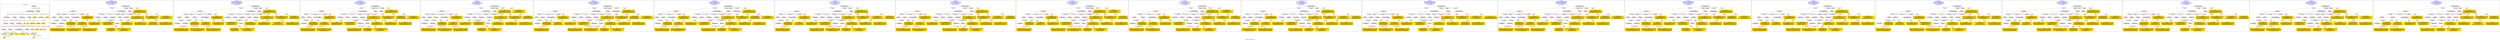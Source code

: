 digraph n0 {
fontcolor="blue"
remincross="true"
label="s15-s-detroit-institute-of-art.json"
subgraph cluster_0 {
label="1-correct model"
n2[style="filled",color="white",fillcolor="lightgray",label="E12_Production1"];
n3[style="filled",color="white",fillcolor="lightgray",label="E21_Person1"];
n4[style="filled",color="white",fillcolor="lightgray",label="E55_Type1"];
n5[style="filled",color="white",fillcolor="lightgray",label="E52_Time-Span3"];
n6[style="filled",color="white",fillcolor="lightgray",label="E69_Death1"];
n7[style="filled",color="white",fillcolor="lightgray",label="E74_Group1"];
n8[style="filled",color="white",fillcolor="lightgray",label="E82_Actor_Appellation1"];
n9[style="filled",color="white",fillcolor="lightgray",label="E67_Birth1"];
n10[shape="plaintext",style="filled",fillcolor="gold",label="artist_uri"];
n11[style="filled",color="white",fillcolor="lightgray",label="E22_Man-Made_Object1"];
n12[style="filled",color="white",fillcolor="lightgray",label="E35_Title1"];
n13[style="filled",color="white",fillcolor="lightgray",label="E8_Acquisition1"];
n14[style="filled",color="white",fillcolor="lightgray",label="E55_Type2"];
n15[shape="plaintext",style="filled",fillcolor="gold",label="provenance"];
n16[style="filled",color="white",fillcolor="lightgray",label="E54_Dimension1"];
n17[shape="plaintext",style="filled",fillcolor="gold",label="object_uri"];
n18[shape="plaintext",style="filled",fillcolor="gold",label="title"];
n19[style="filled",color="white",fillcolor="lightgray",label="E38_Image1"];
n20[shape="plaintext",style="filled",fillcolor="gold",label="imageURL"];
n21[style="filled",color="white",fillcolor="lightgray",label="E52_Time-Span1"];
n22[shape="plaintext",style="filled",fillcolor="gold",label="birth"];
n23[style="filled",color="white",fillcolor="lightgray",label="E52_Time-Span2"];
n24[shape="plaintext",style="filled",fillcolor="gold",label="death"];
n25[shape="plaintext",style="filled",fillcolor="gold",label="date"];
n26[shape="plaintext",style="filled",fillcolor="gold",label="dimensions"];
n27[shape="plaintext",style="filled",fillcolor="gold",label="medium_URI"];
n28[shape="plaintext",style="filled",fillcolor="gold",label="medium"];
n29[shape="plaintext",style="filled",fillcolor="gold",label="classification_URI"];
n30[shape="plaintext",style="filled",fillcolor="gold",label="classification"];
n31[shape="plaintext",style="filled",fillcolor="gold",label="nationality_URI"];
n32[shape="plaintext",style="filled",fillcolor="gold",label="nationality"];
n33[shape="plaintext",style="filled",fillcolor="gold",label="artist_appellation_uri"];
n34[shape="plaintext",style="filled",fillcolor="gold",label="name"];
n35[shape="plaintext",style="filled",fillcolor="gold",label="credit"];
}
subgraph cluster_1 {
label="candidate 0\nlink coherence:0.8484848484848485\nnode coherence:0.9354838709677419\nconfidence:0.46643284441097943\nmapping score:0.5136018680892034\ncost:131.999\n-precision:0.67-recall:0.67"
n37[style="filled",color="white",fillcolor="lightgray",label="E12_Production1"];
n38[style="filled",color="white",fillcolor="lightgray",label="E55_Type1"];
n39[style="filled",color="white",fillcolor="lightgray",label="E21_Person1"];
n40[style="filled",color="white",fillcolor="lightgray",label="E67_Birth1"];
n41[style="filled",color="white",fillcolor="lightgray",label="E69_Death1"];
n42[style="filled",color="white",fillcolor="lightgray",label="E74_Group1"];
n43[style="filled",color="white",fillcolor="lightgray",label="E82_Actor_Appellation1"];
n44[style="filled",color="white",fillcolor="lightgray",label="E22_Man-Made_Object1"];
n45[style="filled",color="white",fillcolor="lightgray",label="E38_Image1"];
n46[style="filled",color="white",fillcolor="lightgray",label="E54_Dimension1"];
n47[style="filled",color="white",fillcolor="lightgray",label="E55_Type2"];
n48[style="filled",color="white",fillcolor="lightgray",label="E8_Acquisition1"];
n49[style="filled",color="white",fillcolor="lightgray",label="E33_Linguistic_Object1"];
n50[style="filled",color="white",fillcolor="lightgray",label="E55_Type3"];
n51[style="filled",color="white",fillcolor="lightgray",label="E52_Time-Span1"];
n52[style="filled",color="white",fillcolor="lightgray",label="E52_Time-Span3"];
n53[shape="plaintext",style="filled",fillcolor="gold",label="name\n[E82_Actor_Appellation,label,0.524]\n[E22_Man-Made_Object,classLink,0.184]\n[E30_Right,P3_has_note,0.155]\n[E8_Acquisition,P3_has_note,0.137]"];
n54[shape="plaintext",style="filled",fillcolor="gold",label="title\n[E22_Man-Made_Object,P3_has_note,0.282]\n[E35_Title,label,0.28]\n[E73_Information_Object,P3_has_note,0.241]\n[E33_Linguistic_Object,P3_has_note,0.197]"];
n55[shape="plaintext",style="filled",fillcolor="gold",label="dimensions\n[E54_Dimension,P3_has_note,0.672]\n[E22_Man-Made_Object,P3_has_note,0.12]\n[E22_Man-Made_Object,classLink,0.111]\n[E34_Inscription,P3_has_note,0.096]"];
n56[shape="plaintext",style="filled",fillcolor="gold",label="medium_URI\n[E55_Type,classLink,0.409]\n[E57_Material,classLink,0.406]\n[E74_Group,classLink,0.185]\n[E55_Type,label,0.0]"];
n57[shape="plaintext",style="filled",fillcolor="gold",label="date\n[E52_Time-Span,P82_at_some_time_within,0.412]\n[E52_Time-Span,P82a_begin_of_the_begin,0.4]\n[E52_Time-Span,P82b_end_of_the_end,0.133]\n[E33_Linguistic_Object,P3_has_note,0.054]"];
n58[shape="plaintext",style="filled",fillcolor="gold",label="provenance\n[E33_Linguistic_Object,P3_has_note,0.26]\n[E22_Man-Made_Object,P3_has_note,0.256]\n[E8_Acquisition,P3_has_note,0.252]\n[E73_Information_Object,P3_has_note,0.232]"];
n59[shape="plaintext",style="filled",fillcolor="gold",label="birth\n[E52_Time-Span,P82a_begin_of_the_begin,0.515]\n[E52_Time-Span,P82_at_some_time_within,0.367]\n[E52_Time-Span,P82b_end_of_the_end,0.059]\n[E33_Linguistic_Object,P3_has_note,0.058]"];
n60[shape="plaintext",style="filled",fillcolor="gold",label="object_uri\n[E22_Man-Made_Object,classLink,0.832]\n[E22_Man-Made_Object,P3_has_note,0.062]\n[E35_Title,label,0.054]\n[E30_Right,P3_has_note,0.053]"];
n61[shape="plaintext",style="filled",fillcolor="gold",label="medium\n[E29_Design_or_Procedure,P3_has_note,0.342]\n[E57_Material,label,0.284]\n[E55_Type,label,0.233]\n[E57_Material,classLink,0.141]"];
n62[shape="plaintext",style="filled",fillcolor="gold",label="artist_appellation_uri\n[E82_Actor_Appellation,classLink,0.869]\n[E21_Person,classLink,0.07]\n[E39_Actor,classLink,0.047]\n[E30_Right,P3_has_note,0.014]"];
n63[shape="plaintext",style="filled",fillcolor="gold",label="classification\n[E31_Document,classLink,0.36]\n[E55_Type,classLink,0.214]\n[E55_Type,label,0.214]\n[E33_Linguistic_Object,P3_has_note,0.211]"];
n64[shape="plaintext",style="filled",fillcolor="gold",label="artist_uri\n[E21_Person,classLink,0.392]\n[E82_Actor_Appellation,classLink,0.273]\n[E39_Actor,classLink,0.256]\n[E30_Right,P3_has_note,0.079]"];
n65[shape="plaintext",style="filled",fillcolor="gold",label="classification_URI\n[E55_Type,classLink,0.625]\n[E74_Group,classLink,0.198]\n[E57_Material,classLink,0.163]\n[E31_Document,classLink,0.014]"];
n66[shape="plaintext",style="filled",fillcolor="gold",label="imageURL\n[E38_Image,classLink,0.578]\n[E78_Collection,classLink,0.173]\n[E22_Man-Made_Object,classLink,0.148]\n[E21_Person,classLink,0.101]"];
n67[shape="plaintext",style="filled",fillcolor="gold",label="nationality_URI\n[E74_Group,classLink,0.673]\n[E55_Type,classLink,0.202]\n[E57_Material,classLink,0.098]\n[E74_Group,label,0.028]"];
n68[shape="plaintext",style="filled",fillcolor="gold",label="credit\n[E30_Right,P3_has_note,0.445]\n[E8_Acquisition,P3_has_note,0.369]\n[E33_Linguistic_Object,P3_has_note,0.093]\n[E22_Man-Made_Object,P3_has_note,0.093]"];
n69[shape="plaintext",style="filled",fillcolor="gold",label="death\n[E52_Time-Span,P82b_end_of_the_end,0.402]\n[E52_Time-Span,P82_at_some_time_within,0.326]\n[E52_Time-Span,P82a_begin_of_the_begin,0.231]\n[E52_Time-Span,label,0.041]"];
n70[shape="plaintext",style="filled",fillcolor="gold",label="nationality\n[E74_Group,label,0.495]\n[E74_Group,classLink,0.289]\n[E55_Type,label,0.126]\n[E8_Acquisition,P3_has_note,0.09]"];
}
subgraph cluster_2 {
label="candidate 1\nlink coherence:0.8484848484848485\nnode coherence:0.9354838709677419\nconfidence:0.46643284441097943\nmapping score:0.5136018680892034\ncost:131.99902\n-precision:0.64-recall:0.64"
n72[style="filled",color="white",fillcolor="lightgray",label="E12_Production1"];
n73[style="filled",color="white",fillcolor="lightgray",label="E55_Type1"];
n74[style="filled",color="white",fillcolor="lightgray",label="E21_Person1"];
n75[style="filled",color="white",fillcolor="lightgray",label="E67_Birth1"];
n76[style="filled",color="white",fillcolor="lightgray",label="E69_Death1"];
n77[style="filled",color="white",fillcolor="lightgray",label="E74_Group1"];
n78[style="filled",color="white",fillcolor="lightgray",label="E82_Actor_Appellation1"];
n79[style="filled",color="white",fillcolor="lightgray",label="E22_Man-Made_Object1"];
n80[style="filled",color="white",fillcolor="lightgray",label="E38_Image1"];
n81[style="filled",color="white",fillcolor="lightgray",label="E54_Dimension1"];
n82[style="filled",color="white",fillcolor="lightgray",label="E55_Type3"];
n83[style="filled",color="white",fillcolor="lightgray",label="E8_Acquisition1"];
n84[style="filled",color="white",fillcolor="lightgray",label="E33_Linguistic_Object2"];
n85[style="filled",color="white",fillcolor="lightgray",label="E55_Type2"];
n86[style="filled",color="white",fillcolor="lightgray",label="E52_Time-Span1"];
n87[style="filled",color="white",fillcolor="lightgray",label="E52_Time-Span3"];
n88[shape="plaintext",style="filled",fillcolor="gold",label="name\n[E82_Actor_Appellation,label,0.524]\n[E22_Man-Made_Object,classLink,0.184]\n[E30_Right,P3_has_note,0.155]\n[E8_Acquisition,P3_has_note,0.137]"];
n89[shape="plaintext",style="filled",fillcolor="gold",label="title\n[E22_Man-Made_Object,P3_has_note,0.282]\n[E35_Title,label,0.28]\n[E73_Information_Object,P3_has_note,0.241]\n[E33_Linguistic_Object,P3_has_note,0.197]"];
n90[shape="plaintext",style="filled",fillcolor="gold",label="dimensions\n[E54_Dimension,P3_has_note,0.672]\n[E22_Man-Made_Object,P3_has_note,0.12]\n[E22_Man-Made_Object,classLink,0.111]\n[E34_Inscription,P3_has_note,0.096]"];
n91[shape="plaintext",style="filled",fillcolor="gold",label="medium_URI\n[E55_Type,classLink,0.409]\n[E57_Material,classLink,0.406]\n[E74_Group,classLink,0.185]\n[E55_Type,label,0.0]"];
n92[shape="plaintext",style="filled",fillcolor="gold",label="date\n[E52_Time-Span,P82_at_some_time_within,0.412]\n[E52_Time-Span,P82a_begin_of_the_begin,0.4]\n[E52_Time-Span,P82b_end_of_the_end,0.133]\n[E33_Linguistic_Object,P3_has_note,0.054]"];
n93[shape="plaintext",style="filled",fillcolor="gold",label="provenance\n[E33_Linguistic_Object,P3_has_note,0.26]\n[E22_Man-Made_Object,P3_has_note,0.256]\n[E8_Acquisition,P3_has_note,0.252]\n[E73_Information_Object,P3_has_note,0.232]"];
n94[shape="plaintext",style="filled",fillcolor="gold",label="credit\n[E30_Right,P3_has_note,0.445]\n[E8_Acquisition,P3_has_note,0.369]\n[E33_Linguistic_Object,P3_has_note,0.093]\n[E22_Man-Made_Object,P3_has_note,0.093]"];
n95[shape="plaintext",style="filled",fillcolor="gold",label="birth\n[E52_Time-Span,P82a_begin_of_the_begin,0.515]\n[E52_Time-Span,P82_at_some_time_within,0.367]\n[E52_Time-Span,P82b_end_of_the_end,0.059]\n[E33_Linguistic_Object,P3_has_note,0.058]"];
n96[shape="plaintext",style="filled",fillcolor="gold",label="object_uri\n[E22_Man-Made_Object,classLink,0.832]\n[E22_Man-Made_Object,P3_has_note,0.062]\n[E35_Title,label,0.054]\n[E30_Right,P3_has_note,0.053]"];
n97[shape="plaintext",style="filled",fillcolor="gold",label="medium\n[E29_Design_or_Procedure,P3_has_note,0.342]\n[E57_Material,label,0.284]\n[E55_Type,label,0.233]\n[E57_Material,classLink,0.141]"];
n98[shape="plaintext",style="filled",fillcolor="gold",label="artist_appellation_uri\n[E82_Actor_Appellation,classLink,0.869]\n[E21_Person,classLink,0.07]\n[E39_Actor,classLink,0.047]\n[E30_Right,P3_has_note,0.014]"];
n99[shape="plaintext",style="filled",fillcolor="gold",label="classification\n[E31_Document,classLink,0.36]\n[E55_Type,classLink,0.214]\n[E55_Type,label,0.214]\n[E33_Linguistic_Object,P3_has_note,0.211]"];
n100[shape="plaintext",style="filled",fillcolor="gold",label="artist_uri\n[E21_Person,classLink,0.392]\n[E82_Actor_Appellation,classLink,0.273]\n[E39_Actor,classLink,0.256]\n[E30_Right,P3_has_note,0.079]"];
n101[shape="plaintext",style="filled",fillcolor="gold",label="classification_URI\n[E55_Type,classLink,0.625]\n[E74_Group,classLink,0.198]\n[E57_Material,classLink,0.163]\n[E31_Document,classLink,0.014]"];
n102[shape="plaintext",style="filled",fillcolor="gold",label="imageURL\n[E38_Image,classLink,0.578]\n[E78_Collection,classLink,0.173]\n[E22_Man-Made_Object,classLink,0.148]\n[E21_Person,classLink,0.101]"];
n103[shape="plaintext",style="filled",fillcolor="gold",label="nationality_URI\n[E74_Group,classLink,0.673]\n[E55_Type,classLink,0.202]\n[E57_Material,classLink,0.098]\n[E74_Group,label,0.028]"];
n104[shape="plaintext",style="filled",fillcolor="gold",label="death\n[E52_Time-Span,P82b_end_of_the_end,0.402]\n[E52_Time-Span,P82_at_some_time_within,0.326]\n[E52_Time-Span,P82a_begin_of_the_begin,0.231]\n[E52_Time-Span,label,0.041]"];
n105[shape="plaintext",style="filled",fillcolor="gold",label="nationality\n[E74_Group,label,0.495]\n[E74_Group,classLink,0.289]\n[E55_Type,label,0.126]\n[E8_Acquisition,P3_has_note,0.09]"];
}
subgraph cluster_3 {
label="candidate 10\nlink coherence:0.84375\nnode coherence:0.9354838709677419\nconfidence:0.46643284441097943\nmapping score:0.5136018680892034\ncost:130.99908\n-precision:0.66-recall:0.64"
n107[style="filled",color="white",fillcolor="lightgray",label="E12_Production1"];
n108[style="filled",color="white",fillcolor="lightgray",label="E52_Time-Span2"];
n109[style="filled",color="white",fillcolor="lightgray",label="E55_Type1"];
n110[style="filled",color="white",fillcolor="lightgray",label="E21_Person1"];
n111[style="filled",color="white",fillcolor="lightgray",label="E67_Birth1"];
n112[style="filled",color="white",fillcolor="lightgray",label="E74_Group1"];
n113[style="filled",color="white",fillcolor="lightgray",label="E82_Actor_Appellation1"];
n114[style="filled",color="white",fillcolor="lightgray",label="E22_Man-Made_Object1"];
n115[style="filled",color="white",fillcolor="lightgray",label="E38_Image1"];
n116[style="filled",color="white",fillcolor="lightgray",label="E54_Dimension1"];
n117[style="filled",color="white",fillcolor="lightgray",label="E8_Acquisition1"];
n118[style="filled",color="white",fillcolor="lightgray",label="E33_Linguistic_Object1"];
n119[style="filled",color="white",fillcolor="lightgray",label="E55_Type2"];
n120[style="filled",color="white",fillcolor="lightgray",label="E55_Type3"];
n121[style="filled",color="white",fillcolor="lightgray",label="E52_Time-Span1"];
n122[shape="plaintext",style="filled",fillcolor="gold",label="name\n[E82_Actor_Appellation,label,0.524]\n[E22_Man-Made_Object,classLink,0.184]\n[E30_Right,P3_has_note,0.155]\n[E8_Acquisition,P3_has_note,0.137]"];
n123[shape="plaintext",style="filled",fillcolor="gold",label="title\n[E22_Man-Made_Object,P3_has_note,0.282]\n[E35_Title,label,0.28]\n[E73_Information_Object,P3_has_note,0.241]\n[E33_Linguistic_Object,P3_has_note,0.197]"];
n124[shape="plaintext",style="filled",fillcolor="gold",label="dimensions\n[E54_Dimension,P3_has_note,0.672]\n[E22_Man-Made_Object,P3_has_note,0.12]\n[E22_Man-Made_Object,classLink,0.111]\n[E34_Inscription,P3_has_note,0.096]"];
n125[shape="plaintext",style="filled",fillcolor="gold",label="medium_URI\n[E55_Type,classLink,0.409]\n[E57_Material,classLink,0.406]\n[E74_Group,classLink,0.185]\n[E55_Type,label,0.0]"];
n126[shape="plaintext",style="filled",fillcolor="gold",label="provenance\n[E33_Linguistic_Object,P3_has_note,0.26]\n[E22_Man-Made_Object,P3_has_note,0.256]\n[E8_Acquisition,P3_has_note,0.252]\n[E73_Information_Object,P3_has_note,0.232]"];
n127[shape="plaintext",style="filled",fillcolor="gold",label="birth\n[E52_Time-Span,P82a_begin_of_the_begin,0.515]\n[E52_Time-Span,P82_at_some_time_within,0.367]\n[E52_Time-Span,P82b_end_of_the_end,0.059]\n[E33_Linguistic_Object,P3_has_note,0.058]"];
n128[shape="plaintext",style="filled",fillcolor="gold",label="object_uri\n[E22_Man-Made_Object,classLink,0.832]\n[E22_Man-Made_Object,P3_has_note,0.062]\n[E35_Title,label,0.054]\n[E30_Right,P3_has_note,0.053]"];
n129[shape="plaintext",style="filled",fillcolor="gold",label="medium\n[E29_Design_or_Procedure,P3_has_note,0.342]\n[E57_Material,label,0.284]\n[E55_Type,label,0.233]\n[E57_Material,classLink,0.141]"];
n130[shape="plaintext",style="filled",fillcolor="gold",label="artist_appellation_uri\n[E82_Actor_Appellation,classLink,0.869]\n[E21_Person,classLink,0.07]\n[E39_Actor,classLink,0.047]\n[E30_Right,P3_has_note,0.014]"];
n131[shape="plaintext",style="filled",fillcolor="gold",label="classification\n[E31_Document,classLink,0.36]\n[E55_Type,classLink,0.214]\n[E55_Type,label,0.214]\n[E33_Linguistic_Object,P3_has_note,0.211]"];
n132[shape="plaintext",style="filled",fillcolor="gold",label="artist_uri\n[E21_Person,classLink,0.392]\n[E82_Actor_Appellation,classLink,0.273]\n[E39_Actor,classLink,0.256]\n[E30_Right,P3_has_note,0.079]"];
n133[shape="plaintext",style="filled",fillcolor="gold",label="classification_URI\n[E55_Type,classLink,0.625]\n[E74_Group,classLink,0.198]\n[E57_Material,classLink,0.163]\n[E31_Document,classLink,0.014]"];
n134[shape="plaintext",style="filled",fillcolor="gold",label="date\n[E52_Time-Span,P82_at_some_time_within,0.412]\n[E52_Time-Span,P82a_begin_of_the_begin,0.4]\n[E52_Time-Span,P82b_end_of_the_end,0.133]\n[E33_Linguistic_Object,P3_has_note,0.054]"];
n135[shape="plaintext",style="filled",fillcolor="gold",label="imageURL\n[E38_Image,classLink,0.578]\n[E78_Collection,classLink,0.173]\n[E22_Man-Made_Object,classLink,0.148]\n[E21_Person,classLink,0.101]"];
n136[shape="plaintext",style="filled",fillcolor="gold",label="nationality_URI\n[E74_Group,classLink,0.673]\n[E55_Type,classLink,0.202]\n[E57_Material,classLink,0.098]\n[E74_Group,label,0.028]"];
n137[shape="plaintext",style="filled",fillcolor="gold",label="credit\n[E30_Right,P3_has_note,0.445]\n[E8_Acquisition,P3_has_note,0.369]\n[E33_Linguistic_Object,P3_has_note,0.093]\n[E22_Man-Made_Object,P3_has_note,0.093]"];
n138[shape="plaintext",style="filled",fillcolor="gold",label="death\n[E52_Time-Span,P82b_end_of_the_end,0.402]\n[E52_Time-Span,P82_at_some_time_within,0.326]\n[E52_Time-Span,P82a_begin_of_the_begin,0.231]\n[E52_Time-Span,label,0.041]"];
n139[shape="plaintext",style="filled",fillcolor="gold",label="nationality\n[E74_Group,label,0.495]\n[E74_Group,classLink,0.289]\n[E55_Type,label,0.126]\n[E8_Acquisition,P3_has_note,0.09]"];
}
subgraph cluster_4 {
label="candidate 11\nlink coherence:0.84375\nnode coherence:0.9\nconfidence:0.4662422419031798\nmapping score:0.5109696361899488\ncost:130.99902\n-precision:0.66-recall:0.64"
n141[style="filled",color="white",fillcolor="lightgray",label="E12_Production1"];
n142[style="filled",color="white",fillcolor="lightgray",label="E55_Type1"];
n143[style="filled",color="white",fillcolor="lightgray",label="E21_Person1"];
n144[style="filled",color="white",fillcolor="lightgray",label="E67_Birth1"];
n145[style="filled",color="white",fillcolor="lightgray",label="E69_Death1"];
n146[style="filled",color="white",fillcolor="lightgray",label="E74_Group1"];
n147[style="filled",color="white",fillcolor="lightgray",label="E82_Actor_Appellation1"];
n148[style="filled",color="white",fillcolor="lightgray",label="E22_Man-Made_Object1"];
n149[style="filled",color="white",fillcolor="lightgray",label="E38_Image1"];
n150[style="filled",color="white",fillcolor="lightgray",label="E54_Dimension1"];
n151[style="filled",color="white",fillcolor="lightgray",label="E8_Acquisition1"];
n152[style="filled",color="white",fillcolor="lightgray",label="E33_Linguistic_Object2"];
n153[style="filled",color="white",fillcolor="lightgray",label="E55_Type2"];
n154[style="filled",color="white",fillcolor="lightgray",label="E52_Time-Span1"];
n155[style="filled",color="white",fillcolor="lightgray",label="E52_Time-Span3"];
n156[shape="plaintext",style="filled",fillcolor="gold",label="name\n[E82_Actor_Appellation,label,0.524]\n[E22_Man-Made_Object,classLink,0.184]\n[E30_Right,P3_has_note,0.155]\n[E8_Acquisition,P3_has_note,0.137]"];
n157[shape="plaintext",style="filled",fillcolor="gold",label="credit\n[E30_Right,P3_has_note,0.445]\n[E8_Acquisition,P3_has_note,0.369]\n[E33_Linguistic_Object,P3_has_note,0.093]\n[E22_Man-Made_Object,P3_has_note,0.093]"];
n158[shape="plaintext",style="filled",fillcolor="gold",label="title\n[E22_Man-Made_Object,P3_has_note,0.282]\n[E35_Title,label,0.28]\n[E73_Information_Object,P3_has_note,0.241]\n[E33_Linguistic_Object,P3_has_note,0.197]"];
n159[shape="plaintext",style="filled",fillcolor="gold",label="dimensions\n[E54_Dimension,P3_has_note,0.672]\n[E22_Man-Made_Object,P3_has_note,0.12]\n[E22_Man-Made_Object,classLink,0.111]\n[E34_Inscription,P3_has_note,0.096]"];
n160[shape="plaintext",style="filled",fillcolor="gold",label="medium_URI\n[E55_Type,classLink,0.409]\n[E57_Material,classLink,0.406]\n[E74_Group,classLink,0.185]\n[E55_Type,label,0.0]"];
n161[shape="plaintext",style="filled",fillcolor="gold",label="date\n[E52_Time-Span,P82_at_some_time_within,0.412]\n[E52_Time-Span,P82a_begin_of_the_begin,0.4]\n[E52_Time-Span,P82b_end_of_the_end,0.133]\n[E33_Linguistic_Object,P3_has_note,0.054]"];
n162[shape="plaintext",style="filled",fillcolor="gold",label="provenance\n[E33_Linguistic_Object,P3_has_note,0.26]\n[E22_Man-Made_Object,P3_has_note,0.256]\n[E8_Acquisition,P3_has_note,0.252]\n[E73_Information_Object,P3_has_note,0.232]"];
n163[shape="plaintext",style="filled",fillcolor="gold",label="birth\n[E52_Time-Span,P82a_begin_of_the_begin,0.515]\n[E52_Time-Span,P82_at_some_time_within,0.367]\n[E52_Time-Span,P82b_end_of_the_end,0.059]\n[E33_Linguistic_Object,P3_has_note,0.058]"];
n164[shape="plaintext",style="filled",fillcolor="gold",label="classification\n[E31_Document,classLink,0.36]\n[E55_Type,classLink,0.214]\n[E55_Type,label,0.214]\n[E33_Linguistic_Object,P3_has_note,0.211]"];
n165[shape="plaintext",style="filled",fillcolor="gold",label="object_uri\n[E22_Man-Made_Object,classLink,0.832]\n[E22_Man-Made_Object,P3_has_note,0.062]\n[E35_Title,label,0.054]\n[E30_Right,P3_has_note,0.053]"];
n166[shape="plaintext",style="filled",fillcolor="gold",label="medium\n[E29_Design_or_Procedure,P3_has_note,0.342]\n[E57_Material,label,0.284]\n[E55_Type,label,0.233]\n[E57_Material,classLink,0.141]"];
n167[shape="plaintext",style="filled",fillcolor="gold",label="artist_appellation_uri\n[E82_Actor_Appellation,classLink,0.869]\n[E21_Person,classLink,0.07]\n[E39_Actor,classLink,0.047]\n[E30_Right,P3_has_note,0.014]"];
n168[shape="plaintext",style="filled",fillcolor="gold",label="artist_uri\n[E21_Person,classLink,0.392]\n[E82_Actor_Appellation,classLink,0.273]\n[E39_Actor,classLink,0.256]\n[E30_Right,P3_has_note,0.079]"];
n169[shape="plaintext",style="filled",fillcolor="gold",label="classification_URI\n[E55_Type,classLink,0.625]\n[E74_Group,classLink,0.198]\n[E57_Material,classLink,0.163]\n[E31_Document,classLink,0.014]"];
n170[shape="plaintext",style="filled",fillcolor="gold",label="imageURL\n[E38_Image,classLink,0.578]\n[E78_Collection,classLink,0.173]\n[E22_Man-Made_Object,classLink,0.148]\n[E21_Person,classLink,0.101]"];
n171[shape="plaintext",style="filled",fillcolor="gold",label="nationality_URI\n[E74_Group,classLink,0.673]\n[E55_Type,classLink,0.202]\n[E57_Material,classLink,0.098]\n[E74_Group,label,0.028]"];
n172[shape="plaintext",style="filled",fillcolor="gold",label="death\n[E52_Time-Span,P82b_end_of_the_end,0.402]\n[E52_Time-Span,P82_at_some_time_within,0.326]\n[E52_Time-Span,P82a_begin_of_the_begin,0.231]\n[E52_Time-Span,label,0.041]"];
n173[shape="plaintext",style="filled",fillcolor="gold",label="nationality\n[E74_Group,label,0.495]\n[E74_Group,classLink,0.289]\n[E55_Type,label,0.126]\n[E8_Acquisition,P3_has_note,0.09]"];
}
subgraph cluster_5 {
label="candidate 12\nlink coherence:0.84375\nnode coherence:0.9354838709677419\nconfidence:0.4662422419031798\nmapping score:0.5135383339199369\ncost:130.99907\n-precision:0.62-recall:0.61"
n175[style="filled",color="white",fillcolor="lightgray",label="E12_Production1"];
n176[style="filled",color="white",fillcolor="lightgray",label="E52_Time-Span2"];
n177[style="filled",color="white",fillcolor="lightgray",label="E55_Type1"];
n178[style="filled",color="white",fillcolor="lightgray",label="E21_Person1"];
n179[style="filled",color="white",fillcolor="lightgray",label="E67_Birth1"];
n180[style="filled",color="white",fillcolor="lightgray",label="E74_Group1"];
n181[style="filled",color="white",fillcolor="lightgray",label="E82_Actor_Appellation1"];
n182[style="filled",color="white",fillcolor="lightgray",label="E22_Man-Made_Object1"];
n183[style="filled",color="white",fillcolor="lightgray",label="E38_Image1"];
n184[style="filled",color="white",fillcolor="lightgray",label="E54_Dimension1"];
n185[style="filled",color="white",fillcolor="lightgray",label="E8_Acquisition1"];
n186[style="filled",color="white",fillcolor="lightgray",label="E33_Linguistic_Object2"];
n187[style="filled",color="white",fillcolor="lightgray",label="E55_Type2"];
n188[style="filled",color="white",fillcolor="lightgray",label="E52_Time-Span1"];
n189[style="filled",color="white",fillcolor="lightgray",label="E33_Linguistic_Object1"];
n190[shape="plaintext",style="filled",fillcolor="gold",label="name\n[E82_Actor_Appellation,label,0.524]\n[E22_Man-Made_Object,classLink,0.184]\n[E30_Right,P3_has_note,0.155]\n[E8_Acquisition,P3_has_note,0.137]"];
n191[shape="plaintext",style="filled",fillcolor="gold",label="title\n[E22_Man-Made_Object,P3_has_note,0.282]\n[E35_Title,label,0.28]\n[E73_Information_Object,P3_has_note,0.241]\n[E33_Linguistic_Object,P3_has_note,0.197]"];
n192[shape="plaintext",style="filled",fillcolor="gold",label="dimensions\n[E54_Dimension,P3_has_note,0.672]\n[E22_Man-Made_Object,P3_has_note,0.12]\n[E22_Man-Made_Object,classLink,0.111]\n[E34_Inscription,P3_has_note,0.096]"];
n193[shape="plaintext",style="filled",fillcolor="gold",label="medium_URI\n[E55_Type,classLink,0.409]\n[E57_Material,classLink,0.406]\n[E74_Group,classLink,0.185]\n[E55_Type,label,0.0]"];
n194[shape="plaintext",style="filled",fillcolor="gold",label="provenance\n[E33_Linguistic_Object,P3_has_note,0.26]\n[E22_Man-Made_Object,P3_has_note,0.256]\n[E8_Acquisition,P3_has_note,0.252]\n[E73_Information_Object,P3_has_note,0.232]"];
n195[shape="plaintext",style="filled",fillcolor="gold",label="credit\n[E30_Right,P3_has_note,0.445]\n[E8_Acquisition,P3_has_note,0.369]\n[E33_Linguistic_Object,P3_has_note,0.093]\n[E22_Man-Made_Object,P3_has_note,0.093]"];
n196[shape="plaintext",style="filled",fillcolor="gold",label="birth\n[E52_Time-Span,P82a_begin_of_the_begin,0.515]\n[E52_Time-Span,P82_at_some_time_within,0.367]\n[E52_Time-Span,P82b_end_of_the_end,0.059]\n[E33_Linguistic_Object,P3_has_note,0.058]"];
n197[shape="plaintext",style="filled",fillcolor="gold",label="object_uri\n[E22_Man-Made_Object,classLink,0.832]\n[E22_Man-Made_Object,P3_has_note,0.062]\n[E35_Title,label,0.054]\n[E30_Right,P3_has_note,0.053]"];
n198[shape="plaintext",style="filled",fillcolor="gold",label="medium\n[E29_Design_or_Procedure,P3_has_note,0.342]\n[E57_Material,label,0.284]\n[E55_Type,label,0.233]\n[E57_Material,classLink,0.141]"];
n199[shape="plaintext",style="filled",fillcolor="gold",label="artist_appellation_uri\n[E82_Actor_Appellation,classLink,0.869]\n[E21_Person,classLink,0.07]\n[E39_Actor,classLink,0.047]\n[E30_Right,P3_has_note,0.014]"];
n200[shape="plaintext",style="filled",fillcolor="gold",label="artist_uri\n[E21_Person,classLink,0.392]\n[E82_Actor_Appellation,classLink,0.273]\n[E39_Actor,classLink,0.256]\n[E30_Right,P3_has_note,0.079]"];
n201[shape="plaintext",style="filled",fillcolor="gold",label="classification_URI\n[E55_Type,classLink,0.625]\n[E74_Group,classLink,0.198]\n[E57_Material,classLink,0.163]\n[E31_Document,classLink,0.014]"];
n202[shape="plaintext",style="filled",fillcolor="gold",label="imageURL\n[E38_Image,classLink,0.578]\n[E78_Collection,classLink,0.173]\n[E22_Man-Made_Object,classLink,0.148]\n[E21_Person,classLink,0.101]"];
n203[shape="plaintext",style="filled",fillcolor="gold",label="death\n[E52_Time-Span,P82b_end_of_the_end,0.402]\n[E52_Time-Span,P82_at_some_time_within,0.326]\n[E52_Time-Span,P82a_begin_of_the_begin,0.231]\n[E52_Time-Span,label,0.041]"];
n204[shape="plaintext",style="filled",fillcolor="gold",label="nationality_URI\n[E74_Group,classLink,0.673]\n[E55_Type,classLink,0.202]\n[E57_Material,classLink,0.098]\n[E74_Group,label,0.028]"];
n205[shape="plaintext",style="filled",fillcolor="gold",label="date\n[E52_Time-Span,P82_at_some_time_within,0.412]\n[E52_Time-Span,P82a_begin_of_the_begin,0.4]\n[E52_Time-Span,P82b_end_of_the_end,0.133]\n[E33_Linguistic_Object,P3_has_note,0.054]"];
n206[shape="plaintext",style="filled",fillcolor="gold",label="classification\n[E31_Document,classLink,0.36]\n[E55_Type,classLink,0.214]\n[E55_Type,label,0.214]\n[E33_Linguistic_Object,P3_has_note,0.211]"];
n207[shape="plaintext",style="filled",fillcolor="gold",label="nationality\n[E74_Group,label,0.495]\n[E74_Group,classLink,0.289]\n[E55_Type,label,0.126]\n[E8_Acquisition,P3_has_note,0.09]"];
}
subgraph cluster_6 {
label="candidate 13\nlink coherence:0.84375\nnode coherence:0.9354838709677419\nconfidence:0.4662422419031798\nmapping score:0.5135383339199369\ncost:229.99907\n-precision:0.66-recall:0.64"
n209[style="filled",color="white",fillcolor="lightgray",label="E12_Production1"];
n210[style="filled",color="white",fillcolor="lightgray",label="E52_Time-Span2"];
n211[style="filled",color="white",fillcolor="lightgray",label="E55_Type1"];
n212[style="filled",color="white",fillcolor="lightgray",label="E21_Person1"];
n213[style="filled",color="white",fillcolor="lightgray",label="E67_Birth1"];
n214[style="filled",color="white",fillcolor="lightgray",label="E74_Group1"];
n215[style="filled",color="white",fillcolor="lightgray",label="E82_Actor_Appellation1"];
n216[style="filled",color="white",fillcolor="lightgray",label="E22_Man-Made_Object1"];
n217[style="filled",color="white",fillcolor="lightgray",label="E38_Image1"];
n218[style="filled",color="white",fillcolor="lightgray",label="E54_Dimension1"];
n219[style="filled",color="white",fillcolor="lightgray",label="E8_Acquisition1"];
n220[style="filled",color="white",fillcolor="lightgray",label="E33_Linguistic_Object2"];
n221[style="filled",color="white",fillcolor="lightgray",label="E55_Type2"];
n222[style="filled",color="white",fillcolor="lightgray",label="E52_Time-Span1"];
n223[style="filled",color="white",fillcolor="lightgray",label="E33_Linguistic_Object1"];
n224[shape="plaintext",style="filled",fillcolor="gold",label="name\n[E82_Actor_Appellation,label,0.524]\n[E22_Man-Made_Object,classLink,0.184]\n[E30_Right,P3_has_note,0.155]\n[E8_Acquisition,P3_has_note,0.137]"];
n225[shape="plaintext",style="filled",fillcolor="gold",label="title\n[E22_Man-Made_Object,P3_has_note,0.282]\n[E35_Title,label,0.28]\n[E73_Information_Object,P3_has_note,0.241]\n[E33_Linguistic_Object,P3_has_note,0.197]"];
n226[shape="plaintext",style="filled",fillcolor="gold",label="dimensions\n[E54_Dimension,P3_has_note,0.672]\n[E22_Man-Made_Object,P3_has_note,0.12]\n[E22_Man-Made_Object,classLink,0.111]\n[E34_Inscription,P3_has_note,0.096]"];
n227[shape="plaintext",style="filled",fillcolor="gold",label="medium_URI\n[E55_Type,classLink,0.409]\n[E57_Material,classLink,0.406]\n[E74_Group,classLink,0.185]\n[E55_Type,label,0.0]"];
n228[shape="plaintext",style="filled",fillcolor="gold",label="provenance\n[E33_Linguistic_Object,P3_has_note,0.26]\n[E22_Man-Made_Object,P3_has_note,0.256]\n[E8_Acquisition,P3_has_note,0.252]\n[E73_Information_Object,P3_has_note,0.232]"];
n229[shape="plaintext",style="filled",fillcolor="gold",label="credit\n[E30_Right,P3_has_note,0.445]\n[E8_Acquisition,P3_has_note,0.369]\n[E33_Linguistic_Object,P3_has_note,0.093]\n[E22_Man-Made_Object,P3_has_note,0.093]"];
n230[shape="plaintext",style="filled",fillcolor="gold",label="birth\n[E52_Time-Span,P82a_begin_of_the_begin,0.515]\n[E52_Time-Span,P82_at_some_time_within,0.367]\n[E52_Time-Span,P82b_end_of_the_end,0.059]\n[E33_Linguistic_Object,P3_has_note,0.058]"];
n231[shape="plaintext",style="filled",fillcolor="gold",label="object_uri\n[E22_Man-Made_Object,classLink,0.832]\n[E22_Man-Made_Object,P3_has_note,0.062]\n[E35_Title,label,0.054]\n[E30_Right,P3_has_note,0.053]"];
n232[shape="plaintext",style="filled",fillcolor="gold",label="medium\n[E29_Design_or_Procedure,P3_has_note,0.342]\n[E57_Material,label,0.284]\n[E55_Type,label,0.233]\n[E57_Material,classLink,0.141]"];
n233[shape="plaintext",style="filled",fillcolor="gold",label="artist_appellation_uri\n[E82_Actor_Appellation,classLink,0.869]\n[E21_Person,classLink,0.07]\n[E39_Actor,classLink,0.047]\n[E30_Right,P3_has_note,0.014]"];
n234[shape="plaintext",style="filled",fillcolor="gold",label="artist_uri\n[E21_Person,classLink,0.392]\n[E82_Actor_Appellation,classLink,0.273]\n[E39_Actor,classLink,0.256]\n[E30_Right,P3_has_note,0.079]"];
n235[shape="plaintext",style="filled",fillcolor="gold",label="classification_URI\n[E55_Type,classLink,0.625]\n[E74_Group,classLink,0.198]\n[E57_Material,classLink,0.163]\n[E31_Document,classLink,0.014]"];
n236[shape="plaintext",style="filled",fillcolor="gold",label="date\n[E52_Time-Span,P82_at_some_time_within,0.412]\n[E52_Time-Span,P82a_begin_of_the_begin,0.4]\n[E52_Time-Span,P82b_end_of_the_end,0.133]\n[E33_Linguistic_Object,P3_has_note,0.054]"];
n237[shape="plaintext",style="filled",fillcolor="gold",label="imageURL\n[E38_Image,classLink,0.578]\n[E78_Collection,classLink,0.173]\n[E22_Man-Made_Object,classLink,0.148]\n[E21_Person,classLink,0.101]"];
n238[shape="plaintext",style="filled",fillcolor="gold",label="nationality_URI\n[E74_Group,classLink,0.673]\n[E55_Type,classLink,0.202]\n[E57_Material,classLink,0.098]\n[E74_Group,label,0.028]"];
n239[shape="plaintext",style="filled",fillcolor="gold",label="death\n[E52_Time-Span,P82b_end_of_the_end,0.402]\n[E52_Time-Span,P82_at_some_time_within,0.326]\n[E52_Time-Span,P82a_begin_of_the_begin,0.231]\n[E52_Time-Span,label,0.041]"];
n240[shape="plaintext",style="filled",fillcolor="gold",label="classification\n[E31_Document,classLink,0.36]\n[E55_Type,classLink,0.214]\n[E55_Type,label,0.214]\n[E33_Linguistic_Object,P3_has_note,0.211]"];
n241[shape="plaintext",style="filled",fillcolor="gold",label="nationality\n[E74_Group,label,0.495]\n[E74_Group,classLink,0.289]\n[E55_Type,label,0.126]\n[E8_Acquisition,P3_has_note,0.09]"];
}
subgraph cluster_7 {
label="candidate 14\nlink coherence:0.8387096774193549\nnode coherence:0.9\nconfidence:0.46643284441097943\nmapping score:0.5110331703592154\ncost:30.99907\n-precision:0.68-recall:0.64"
n243[style="filled",color="white",fillcolor="lightgray",label="E12_Production1"];
n244[style="filled",color="white",fillcolor="lightgray",label="E52_Time-Span2"];
n245[style="filled",color="white",fillcolor="lightgray",label="E55_Type1"];
n246[style="filled",color="white",fillcolor="lightgray",label="E21_Person1"];
n247[style="filled",color="white",fillcolor="lightgray",label="E67_Birth1"];
n248[style="filled",color="white",fillcolor="lightgray",label="E74_Group1"];
n249[style="filled",color="white",fillcolor="lightgray",label="E82_Actor_Appellation1"];
n250[style="filled",color="white",fillcolor="lightgray",label="E22_Man-Made_Object1"];
n251[style="filled",color="white",fillcolor="lightgray",label="E38_Image1"];
n252[style="filled",color="white",fillcolor="lightgray",label="E54_Dimension1"];
n253[style="filled",color="white",fillcolor="lightgray",label="E8_Acquisition1"];
n254[style="filled",color="white",fillcolor="lightgray",label="E33_Linguistic_Object2"];
n255[style="filled",color="white",fillcolor="lightgray",label="E55_Type2"];
n256[style="filled",color="white",fillcolor="lightgray",label="E52_Time-Span1"];
n257[shape="plaintext",style="filled",fillcolor="gold",label="name\n[E82_Actor_Appellation,label,0.524]\n[E22_Man-Made_Object,classLink,0.184]\n[E30_Right,P3_has_note,0.155]\n[E8_Acquisition,P3_has_note,0.137]"];
n258[shape="plaintext",style="filled",fillcolor="gold",label="title\n[E22_Man-Made_Object,P3_has_note,0.282]\n[E35_Title,label,0.28]\n[E73_Information_Object,P3_has_note,0.241]\n[E33_Linguistic_Object,P3_has_note,0.197]"];
n259[shape="plaintext",style="filled",fillcolor="gold",label="dimensions\n[E54_Dimension,P3_has_note,0.672]\n[E22_Man-Made_Object,P3_has_note,0.12]\n[E22_Man-Made_Object,classLink,0.111]\n[E34_Inscription,P3_has_note,0.096]"];
n260[shape="plaintext",style="filled",fillcolor="gold",label="medium_URI\n[E55_Type,classLink,0.409]\n[E57_Material,classLink,0.406]\n[E74_Group,classLink,0.185]\n[E55_Type,label,0.0]"];
n261[shape="plaintext",style="filled",fillcolor="gold",label="provenance\n[E33_Linguistic_Object,P3_has_note,0.26]\n[E22_Man-Made_Object,P3_has_note,0.256]\n[E8_Acquisition,P3_has_note,0.252]\n[E73_Information_Object,P3_has_note,0.232]"];
n262[shape="plaintext",style="filled",fillcolor="gold",label="credit\n[E30_Right,P3_has_note,0.445]\n[E8_Acquisition,P3_has_note,0.369]\n[E33_Linguistic_Object,P3_has_note,0.093]\n[E22_Man-Made_Object,P3_has_note,0.093]"];
n263[shape="plaintext",style="filled",fillcolor="gold",label="birth\n[E52_Time-Span,P82a_begin_of_the_begin,0.515]\n[E52_Time-Span,P82_at_some_time_within,0.367]\n[E52_Time-Span,P82b_end_of_the_end,0.059]\n[E33_Linguistic_Object,P3_has_note,0.058]"];
n264[shape="plaintext",style="filled",fillcolor="gold",label="object_uri\n[E22_Man-Made_Object,classLink,0.832]\n[E22_Man-Made_Object,P3_has_note,0.062]\n[E35_Title,label,0.054]\n[E30_Right,P3_has_note,0.053]"];
n265[shape="plaintext",style="filled",fillcolor="gold",label="classification\n[E31_Document,classLink,0.36]\n[E55_Type,classLink,0.214]\n[E55_Type,label,0.214]\n[E33_Linguistic_Object,P3_has_note,0.211]"];
n266[shape="plaintext",style="filled",fillcolor="gold",label="medium\n[E29_Design_or_Procedure,P3_has_note,0.342]\n[E57_Material,label,0.284]\n[E55_Type,label,0.233]\n[E57_Material,classLink,0.141]"];
n267[shape="plaintext",style="filled",fillcolor="gold",label="artist_appellation_uri\n[E82_Actor_Appellation,classLink,0.869]\n[E21_Person,classLink,0.07]\n[E39_Actor,classLink,0.047]\n[E30_Right,P3_has_note,0.014]"];
n268[shape="plaintext",style="filled",fillcolor="gold",label="artist_uri\n[E21_Person,classLink,0.392]\n[E82_Actor_Appellation,classLink,0.273]\n[E39_Actor,classLink,0.256]\n[E30_Right,P3_has_note,0.079]"];
n269[shape="plaintext",style="filled",fillcolor="gold",label="classification_URI\n[E55_Type,classLink,0.625]\n[E74_Group,classLink,0.198]\n[E57_Material,classLink,0.163]\n[E31_Document,classLink,0.014]"];
n270[shape="plaintext",style="filled",fillcolor="gold",label="imageURL\n[E38_Image,classLink,0.578]\n[E78_Collection,classLink,0.173]\n[E22_Man-Made_Object,classLink,0.148]\n[E21_Person,classLink,0.101]"];
n271[shape="plaintext",style="filled",fillcolor="gold",label="death\n[E52_Time-Span,P82b_end_of_the_end,0.402]\n[E52_Time-Span,P82_at_some_time_within,0.326]\n[E52_Time-Span,P82a_begin_of_the_begin,0.231]\n[E52_Time-Span,label,0.041]"];
n272[shape="plaintext",style="filled",fillcolor="gold",label="nationality_URI\n[E74_Group,classLink,0.673]\n[E55_Type,classLink,0.202]\n[E57_Material,classLink,0.098]\n[E74_Group,label,0.028]"];
n273[shape="plaintext",style="filled",fillcolor="gold",label="date\n[E52_Time-Span,P82_at_some_time_within,0.412]\n[E52_Time-Span,P82a_begin_of_the_begin,0.4]\n[E52_Time-Span,P82b_end_of_the_end,0.133]\n[E33_Linguistic_Object,P3_has_note,0.054]"];
n274[shape="plaintext",style="filled",fillcolor="gold",label="nationality\n[E74_Group,label,0.495]\n[E74_Group,classLink,0.289]\n[E55_Type,label,0.126]\n[E8_Acquisition,P3_has_note,0.09]"];
}
subgraph cluster_8 {
label="candidate 15\nlink coherence:0.8387096774193549\nnode coherence:0.9\nconfidence:0.46643284441097943\nmapping score:0.5110331703592154\ncost:129.99907\n-precision:0.71-recall:0.67"
n276[style="filled",color="white",fillcolor="lightgray",label="E12_Production1"];
n277[style="filled",color="white",fillcolor="lightgray",label="E52_Time-Span2"];
n278[style="filled",color="white",fillcolor="lightgray",label="E55_Type1"];
n279[style="filled",color="white",fillcolor="lightgray",label="E21_Person1"];
n280[style="filled",color="white",fillcolor="lightgray",label="E67_Birth1"];
n281[style="filled",color="white",fillcolor="lightgray",label="E74_Group1"];
n282[style="filled",color="white",fillcolor="lightgray",label="E82_Actor_Appellation1"];
n283[style="filled",color="white",fillcolor="lightgray",label="E22_Man-Made_Object1"];
n284[style="filled",color="white",fillcolor="lightgray",label="E38_Image1"];
n285[style="filled",color="white",fillcolor="lightgray",label="E54_Dimension1"];
n286[style="filled",color="white",fillcolor="lightgray",label="E8_Acquisition1"];
n287[style="filled",color="white",fillcolor="lightgray",label="E33_Linguistic_Object2"];
n288[style="filled",color="white",fillcolor="lightgray",label="E55_Type2"];
n289[style="filled",color="white",fillcolor="lightgray",label="E52_Time-Span1"];
n290[shape="plaintext",style="filled",fillcolor="gold",label="name\n[E82_Actor_Appellation,label,0.524]\n[E22_Man-Made_Object,classLink,0.184]\n[E30_Right,P3_has_note,0.155]\n[E8_Acquisition,P3_has_note,0.137]"];
n291[shape="plaintext",style="filled",fillcolor="gold",label="title\n[E22_Man-Made_Object,P3_has_note,0.282]\n[E35_Title,label,0.28]\n[E73_Information_Object,P3_has_note,0.241]\n[E33_Linguistic_Object,P3_has_note,0.197]"];
n292[shape="plaintext",style="filled",fillcolor="gold",label="dimensions\n[E54_Dimension,P3_has_note,0.672]\n[E22_Man-Made_Object,P3_has_note,0.12]\n[E22_Man-Made_Object,classLink,0.111]\n[E34_Inscription,P3_has_note,0.096]"];
n293[shape="plaintext",style="filled",fillcolor="gold",label="medium_URI\n[E55_Type,classLink,0.409]\n[E57_Material,classLink,0.406]\n[E74_Group,classLink,0.185]\n[E55_Type,label,0.0]"];
n294[shape="plaintext",style="filled",fillcolor="gold",label="provenance\n[E33_Linguistic_Object,P3_has_note,0.26]\n[E22_Man-Made_Object,P3_has_note,0.256]\n[E8_Acquisition,P3_has_note,0.252]\n[E73_Information_Object,P3_has_note,0.232]"];
n295[shape="plaintext",style="filled",fillcolor="gold",label="credit\n[E30_Right,P3_has_note,0.445]\n[E8_Acquisition,P3_has_note,0.369]\n[E33_Linguistic_Object,P3_has_note,0.093]\n[E22_Man-Made_Object,P3_has_note,0.093]"];
n296[shape="plaintext",style="filled",fillcolor="gold",label="birth\n[E52_Time-Span,P82a_begin_of_the_begin,0.515]\n[E52_Time-Span,P82_at_some_time_within,0.367]\n[E52_Time-Span,P82b_end_of_the_end,0.059]\n[E33_Linguistic_Object,P3_has_note,0.058]"];
n297[shape="plaintext",style="filled",fillcolor="gold",label="object_uri\n[E22_Man-Made_Object,classLink,0.832]\n[E22_Man-Made_Object,P3_has_note,0.062]\n[E35_Title,label,0.054]\n[E30_Right,P3_has_note,0.053]"];
n298[shape="plaintext",style="filled",fillcolor="gold",label="classification\n[E31_Document,classLink,0.36]\n[E55_Type,classLink,0.214]\n[E55_Type,label,0.214]\n[E33_Linguistic_Object,P3_has_note,0.211]"];
n299[shape="plaintext",style="filled",fillcolor="gold",label="medium\n[E29_Design_or_Procedure,P3_has_note,0.342]\n[E57_Material,label,0.284]\n[E55_Type,label,0.233]\n[E57_Material,classLink,0.141]"];
n300[shape="plaintext",style="filled",fillcolor="gold",label="artist_appellation_uri\n[E82_Actor_Appellation,classLink,0.869]\n[E21_Person,classLink,0.07]\n[E39_Actor,classLink,0.047]\n[E30_Right,P3_has_note,0.014]"];
n301[shape="plaintext",style="filled",fillcolor="gold",label="artist_uri\n[E21_Person,classLink,0.392]\n[E82_Actor_Appellation,classLink,0.273]\n[E39_Actor,classLink,0.256]\n[E30_Right,P3_has_note,0.079]"];
n302[shape="plaintext",style="filled",fillcolor="gold",label="classification_URI\n[E55_Type,classLink,0.625]\n[E74_Group,classLink,0.198]\n[E57_Material,classLink,0.163]\n[E31_Document,classLink,0.014]"];
n303[shape="plaintext",style="filled",fillcolor="gold",label="date\n[E52_Time-Span,P82_at_some_time_within,0.412]\n[E52_Time-Span,P82a_begin_of_the_begin,0.4]\n[E52_Time-Span,P82b_end_of_the_end,0.133]\n[E33_Linguistic_Object,P3_has_note,0.054]"];
n304[shape="plaintext",style="filled",fillcolor="gold",label="imageURL\n[E38_Image,classLink,0.578]\n[E78_Collection,classLink,0.173]\n[E22_Man-Made_Object,classLink,0.148]\n[E21_Person,classLink,0.101]"];
n305[shape="plaintext",style="filled",fillcolor="gold",label="nationality_URI\n[E74_Group,classLink,0.673]\n[E55_Type,classLink,0.202]\n[E57_Material,classLink,0.098]\n[E74_Group,label,0.028]"];
n306[shape="plaintext",style="filled",fillcolor="gold",label="death\n[E52_Time-Span,P82b_end_of_the_end,0.402]\n[E52_Time-Span,P82_at_some_time_within,0.326]\n[E52_Time-Span,P82a_begin_of_the_begin,0.231]\n[E52_Time-Span,label,0.041]"];
n307[shape="plaintext",style="filled",fillcolor="gold",label="nationality\n[E74_Group,label,0.495]\n[E74_Group,classLink,0.289]\n[E55_Type,label,0.126]\n[E8_Acquisition,P3_has_note,0.09]"];
}
subgraph cluster_9 {
label="candidate 16\nlink coherence:0.8387096774193549\nnode coherence:0.9\nconfidence:0.4662422419031798\nmapping score:0.5109696361899488\ncost:30.99907\n-precision:0.65-recall:0.61"
n309[style="filled",color="white",fillcolor="lightgray",label="E12_Production1"];
n310[style="filled",color="white",fillcolor="lightgray",label="E52_Time-Span2"];
n311[style="filled",color="white",fillcolor="lightgray",label="E55_Type1"];
n312[style="filled",color="white",fillcolor="lightgray",label="E21_Person1"];
n313[style="filled",color="white",fillcolor="lightgray",label="E67_Birth1"];
n314[style="filled",color="white",fillcolor="lightgray",label="E74_Group1"];
n315[style="filled",color="white",fillcolor="lightgray",label="E82_Actor_Appellation1"];
n316[style="filled",color="white",fillcolor="lightgray",label="E22_Man-Made_Object1"];
n317[style="filled",color="white",fillcolor="lightgray",label="E38_Image1"];
n318[style="filled",color="white",fillcolor="lightgray",label="E54_Dimension1"];
n319[style="filled",color="white",fillcolor="lightgray",label="E8_Acquisition1"];
n320[style="filled",color="white",fillcolor="lightgray",label="E33_Linguistic_Object2"];
n321[style="filled",color="white",fillcolor="lightgray",label="E55_Type2"];
n322[style="filled",color="white",fillcolor="lightgray",label="E52_Time-Span1"];
n323[shape="plaintext",style="filled",fillcolor="gold",label="name\n[E82_Actor_Appellation,label,0.524]\n[E22_Man-Made_Object,classLink,0.184]\n[E30_Right,P3_has_note,0.155]\n[E8_Acquisition,P3_has_note,0.137]"];
n324[shape="plaintext",style="filled",fillcolor="gold",label="credit\n[E30_Right,P3_has_note,0.445]\n[E8_Acquisition,P3_has_note,0.369]\n[E33_Linguistic_Object,P3_has_note,0.093]\n[E22_Man-Made_Object,P3_has_note,0.093]"];
n325[shape="plaintext",style="filled",fillcolor="gold",label="title\n[E22_Man-Made_Object,P3_has_note,0.282]\n[E35_Title,label,0.28]\n[E73_Information_Object,P3_has_note,0.241]\n[E33_Linguistic_Object,P3_has_note,0.197]"];
n326[shape="plaintext",style="filled",fillcolor="gold",label="dimensions\n[E54_Dimension,P3_has_note,0.672]\n[E22_Man-Made_Object,P3_has_note,0.12]\n[E22_Man-Made_Object,classLink,0.111]\n[E34_Inscription,P3_has_note,0.096]"];
n327[shape="plaintext",style="filled",fillcolor="gold",label="medium_URI\n[E55_Type,classLink,0.409]\n[E57_Material,classLink,0.406]\n[E74_Group,classLink,0.185]\n[E55_Type,label,0.0]"];
n328[shape="plaintext",style="filled",fillcolor="gold",label="provenance\n[E33_Linguistic_Object,P3_has_note,0.26]\n[E22_Man-Made_Object,P3_has_note,0.256]\n[E8_Acquisition,P3_has_note,0.252]\n[E73_Information_Object,P3_has_note,0.232]"];
n329[shape="plaintext",style="filled",fillcolor="gold",label="birth\n[E52_Time-Span,P82a_begin_of_the_begin,0.515]\n[E52_Time-Span,P82_at_some_time_within,0.367]\n[E52_Time-Span,P82b_end_of_the_end,0.059]\n[E33_Linguistic_Object,P3_has_note,0.058]"];
n330[shape="plaintext",style="filled",fillcolor="gold",label="classification\n[E31_Document,classLink,0.36]\n[E55_Type,classLink,0.214]\n[E55_Type,label,0.214]\n[E33_Linguistic_Object,P3_has_note,0.211]"];
n331[shape="plaintext",style="filled",fillcolor="gold",label="object_uri\n[E22_Man-Made_Object,classLink,0.832]\n[E22_Man-Made_Object,P3_has_note,0.062]\n[E35_Title,label,0.054]\n[E30_Right,P3_has_note,0.053]"];
n332[shape="plaintext",style="filled",fillcolor="gold",label="medium\n[E29_Design_or_Procedure,P3_has_note,0.342]\n[E57_Material,label,0.284]\n[E55_Type,label,0.233]\n[E57_Material,classLink,0.141]"];
n333[shape="plaintext",style="filled",fillcolor="gold",label="artist_appellation_uri\n[E82_Actor_Appellation,classLink,0.869]\n[E21_Person,classLink,0.07]\n[E39_Actor,classLink,0.047]\n[E30_Right,P3_has_note,0.014]"];
n334[shape="plaintext",style="filled",fillcolor="gold",label="artist_uri\n[E21_Person,classLink,0.392]\n[E82_Actor_Appellation,classLink,0.273]\n[E39_Actor,classLink,0.256]\n[E30_Right,P3_has_note,0.079]"];
n335[shape="plaintext",style="filled",fillcolor="gold",label="classification_URI\n[E55_Type,classLink,0.625]\n[E74_Group,classLink,0.198]\n[E57_Material,classLink,0.163]\n[E31_Document,classLink,0.014]"];
n336[shape="plaintext",style="filled",fillcolor="gold",label="imageURL\n[E38_Image,classLink,0.578]\n[E78_Collection,classLink,0.173]\n[E22_Man-Made_Object,classLink,0.148]\n[E21_Person,classLink,0.101]"];
n337[shape="plaintext",style="filled",fillcolor="gold",label="death\n[E52_Time-Span,P82b_end_of_the_end,0.402]\n[E52_Time-Span,P82_at_some_time_within,0.326]\n[E52_Time-Span,P82a_begin_of_the_begin,0.231]\n[E52_Time-Span,label,0.041]"];
n338[shape="plaintext",style="filled",fillcolor="gold",label="nationality_URI\n[E74_Group,classLink,0.673]\n[E55_Type,classLink,0.202]\n[E57_Material,classLink,0.098]\n[E74_Group,label,0.028]"];
n339[shape="plaintext",style="filled",fillcolor="gold",label="date\n[E52_Time-Span,P82_at_some_time_within,0.412]\n[E52_Time-Span,P82a_begin_of_the_begin,0.4]\n[E52_Time-Span,P82b_end_of_the_end,0.133]\n[E33_Linguistic_Object,P3_has_note,0.054]"];
n340[shape="plaintext",style="filled",fillcolor="gold",label="nationality\n[E74_Group,label,0.495]\n[E74_Group,classLink,0.289]\n[E55_Type,label,0.126]\n[E8_Acquisition,P3_has_note,0.09]"];
}
subgraph cluster_10 {
label="candidate 17\nlink coherence:0.8387096774193549\nnode coherence:0.9\nconfidence:0.4662422419031798\nmapping score:0.5109696361899488\ncost:129.99907\n-precision:0.68-recall:0.64"
n342[style="filled",color="white",fillcolor="lightgray",label="E12_Production1"];
n343[style="filled",color="white",fillcolor="lightgray",label="E52_Time-Span2"];
n344[style="filled",color="white",fillcolor="lightgray",label="E55_Type1"];
n345[style="filled",color="white",fillcolor="lightgray",label="E21_Person1"];
n346[style="filled",color="white",fillcolor="lightgray",label="E67_Birth1"];
n347[style="filled",color="white",fillcolor="lightgray",label="E74_Group1"];
n348[style="filled",color="white",fillcolor="lightgray",label="E82_Actor_Appellation1"];
n349[style="filled",color="white",fillcolor="lightgray",label="E22_Man-Made_Object1"];
n350[style="filled",color="white",fillcolor="lightgray",label="E38_Image1"];
n351[style="filled",color="white",fillcolor="lightgray",label="E54_Dimension1"];
n352[style="filled",color="white",fillcolor="lightgray",label="E8_Acquisition1"];
n353[style="filled",color="white",fillcolor="lightgray",label="E33_Linguistic_Object2"];
n354[style="filled",color="white",fillcolor="lightgray",label="E55_Type2"];
n355[style="filled",color="white",fillcolor="lightgray",label="E52_Time-Span1"];
n356[shape="plaintext",style="filled",fillcolor="gold",label="name\n[E82_Actor_Appellation,label,0.524]\n[E22_Man-Made_Object,classLink,0.184]\n[E30_Right,P3_has_note,0.155]\n[E8_Acquisition,P3_has_note,0.137]"];
n357[shape="plaintext",style="filled",fillcolor="gold",label="credit\n[E30_Right,P3_has_note,0.445]\n[E8_Acquisition,P3_has_note,0.369]\n[E33_Linguistic_Object,P3_has_note,0.093]\n[E22_Man-Made_Object,P3_has_note,0.093]"];
n358[shape="plaintext",style="filled",fillcolor="gold",label="title\n[E22_Man-Made_Object,P3_has_note,0.282]\n[E35_Title,label,0.28]\n[E73_Information_Object,P3_has_note,0.241]\n[E33_Linguistic_Object,P3_has_note,0.197]"];
n359[shape="plaintext",style="filled",fillcolor="gold",label="dimensions\n[E54_Dimension,P3_has_note,0.672]\n[E22_Man-Made_Object,P3_has_note,0.12]\n[E22_Man-Made_Object,classLink,0.111]\n[E34_Inscription,P3_has_note,0.096]"];
n360[shape="plaintext",style="filled",fillcolor="gold",label="medium_URI\n[E55_Type,classLink,0.409]\n[E57_Material,classLink,0.406]\n[E74_Group,classLink,0.185]\n[E55_Type,label,0.0]"];
n361[shape="plaintext",style="filled",fillcolor="gold",label="provenance\n[E33_Linguistic_Object,P3_has_note,0.26]\n[E22_Man-Made_Object,P3_has_note,0.256]\n[E8_Acquisition,P3_has_note,0.252]\n[E73_Information_Object,P3_has_note,0.232]"];
n362[shape="plaintext",style="filled",fillcolor="gold",label="birth\n[E52_Time-Span,P82a_begin_of_the_begin,0.515]\n[E52_Time-Span,P82_at_some_time_within,0.367]\n[E52_Time-Span,P82b_end_of_the_end,0.059]\n[E33_Linguistic_Object,P3_has_note,0.058]"];
n363[shape="plaintext",style="filled",fillcolor="gold",label="classification\n[E31_Document,classLink,0.36]\n[E55_Type,classLink,0.214]\n[E55_Type,label,0.214]\n[E33_Linguistic_Object,P3_has_note,0.211]"];
n364[shape="plaintext",style="filled",fillcolor="gold",label="object_uri\n[E22_Man-Made_Object,classLink,0.832]\n[E22_Man-Made_Object,P3_has_note,0.062]\n[E35_Title,label,0.054]\n[E30_Right,P3_has_note,0.053]"];
n365[shape="plaintext",style="filled",fillcolor="gold",label="medium\n[E29_Design_or_Procedure,P3_has_note,0.342]\n[E57_Material,label,0.284]\n[E55_Type,label,0.233]\n[E57_Material,classLink,0.141]"];
n366[shape="plaintext",style="filled",fillcolor="gold",label="artist_appellation_uri\n[E82_Actor_Appellation,classLink,0.869]\n[E21_Person,classLink,0.07]\n[E39_Actor,classLink,0.047]\n[E30_Right,P3_has_note,0.014]"];
n367[shape="plaintext",style="filled",fillcolor="gold",label="artist_uri\n[E21_Person,classLink,0.392]\n[E82_Actor_Appellation,classLink,0.273]\n[E39_Actor,classLink,0.256]\n[E30_Right,P3_has_note,0.079]"];
n368[shape="plaintext",style="filled",fillcolor="gold",label="classification_URI\n[E55_Type,classLink,0.625]\n[E74_Group,classLink,0.198]\n[E57_Material,classLink,0.163]\n[E31_Document,classLink,0.014]"];
n369[shape="plaintext",style="filled",fillcolor="gold",label="date\n[E52_Time-Span,P82_at_some_time_within,0.412]\n[E52_Time-Span,P82a_begin_of_the_begin,0.4]\n[E52_Time-Span,P82b_end_of_the_end,0.133]\n[E33_Linguistic_Object,P3_has_note,0.054]"];
n370[shape="plaintext",style="filled",fillcolor="gold",label="imageURL\n[E38_Image,classLink,0.578]\n[E78_Collection,classLink,0.173]\n[E22_Man-Made_Object,classLink,0.148]\n[E21_Person,classLink,0.101]"];
n371[shape="plaintext",style="filled",fillcolor="gold",label="nationality_URI\n[E74_Group,classLink,0.673]\n[E55_Type,classLink,0.202]\n[E57_Material,classLink,0.098]\n[E74_Group,label,0.028]"];
n372[shape="plaintext",style="filled",fillcolor="gold",label="death\n[E52_Time-Span,P82b_end_of_the_end,0.402]\n[E52_Time-Span,P82_at_some_time_within,0.326]\n[E52_Time-Span,P82a_begin_of_the_begin,0.231]\n[E52_Time-Span,label,0.041]"];
n373[shape="plaintext",style="filled",fillcolor="gold",label="nationality\n[E74_Group,label,0.495]\n[E74_Group,classLink,0.289]\n[E55_Type,label,0.126]\n[E8_Acquisition,P3_has_note,0.09]"];
}
subgraph cluster_11 {
label="candidate 18\nlink coherence:0.8387096774193549\nnode coherence:0.9\nconfidence:0.46238551227473135\nmapping score:0.5096840596471327\ncost:129.99907\n-precision:0.74-recall:0.7"
n375[style="filled",color="white",fillcolor="lightgray",label="E12_Production1"];
n376[style="filled",color="white",fillcolor="lightgray",label="E52_Time-Span2"];
n377[style="filled",color="white",fillcolor="lightgray",label="E55_Type1"];
n378[style="filled",color="white",fillcolor="lightgray",label="E21_Person1"];
n379[style="filled",color="white",fillcolor="lightgray",label="E67_Birth1"];
n380[style="filled",color="white",fillcolor="lightgray",label="E74_Group1"];
n381[style="filled",color="white",fillcolor="lightgray",label="E82_Actor_Appellation1"];
n382[style="filled",color="white",fillcolor="lightgray",label="E22_Man-Made_Object1"];
n383[style="filled",color="white",fillcolor="lightgray",label="E38_Image1"];
n384[style="filled",color="white",fillcolor="lightgray",label="E54_Dimension1"];
n385[style="filled",color="white",fillcolor="lightgray",label="E8_Acquisition1"];
n386[style="filled",color="white",fillcolor="lightgray",label="E33_Linguistic_Object2"];
n387[style="filled",color="white",fillcolor="lightgray",label="E55_Type2"];
n388[style="filled",color="white",fillcolor="lightgray",label="E52_Time-Span1"];
n389[shape="plaintext",style="filled",fillcolor="gold",label="name\n[E82_Actor_Appellation,label,0.524]\n[E22_Man-Made_Object,classLink,0.184]\n[E30_Right,P3_has_note,0.155]\n[E8_Acquisition,P3_has_note,0.137]"];
n390[shape="plaintext",style="filled",fillcolor="gold",label="title\n[E22_Man-Made_Object,P3_has_note,0.282]\n[E35_Title,label,0.28]\n[E73_Information_Object,P3_has_note,0.241]\n[E33_Linguistic_Object,P3_has_note,0.197]"];
n391[shape="plaintext",style="filled",fillcolor="gold",label="dimensions\n[E54_Dimension,P3_has_note,0.672]\n[E22_Man-Made_Object,P3_has_note,0.12]\n[E22_Man-Made_Object,classLink,0.111]\n[E34_Inscription,P3_has_note,0.096]"];
n392[shape="plaintext",style="filled",fillcolor="gold",label="medium_URI\n[E55_Type,classLink,0.409]\n[E57_Material,classLink,0.406]\n[E74_Group,classLink,0.185]\n[E55_Type,label,0.0]"];
n393[shape="plaintext",style="filled",fillcolor="gold",label="provenance\n[E33_Linguistic_Object,P3_has_note,0.26]\n[E22_Man-Made_Object,P3_has_note,0.256]\n[E8_Acquisition,P3_has_note,0.252]\n[E73_Information_Object,P3_has_note,0.232]"];
n394[shape="plaintext",style="filled",fillcolor="gold",label="credit\n[E30_Right,P3_has_note,0.445]\n[E8_Acquisition,P3_has_note,0.369]\n[E33_Linguistic_Object,P3_has_note,0.093]\n[E22_Man-Made_Object,P3_has_note,0.093]"];
n395[shape="plaintext",style="filled",fillcolor="gold",label="object_uri\n[E22_Man-Made_Object,classLink,0.832]\n[E22_Man-Made_Object,P3_has_note,0.062]\n[E35_Title,label,0.054]\n[E30_Right,P3_has_note,0.053]"];
n396[shape="plaintext",style="filled",fillcolor="gold",label="classification\n[E31_Document,classLink,0.36]\n[E55_Type,classLink,0.214]\n[E55_Type,label,0.214]\n[E33_Linguistic_Object,P3_has_note,0.211]"];
n397[shape="plaintext",style="filled",fillcolor="gold",label="medium\n[E29_Design_or_Procedure,P3_has_note,0.342]\n[E57_Material,label,0.284]\n[E55_Type,label,0.233]\n[E57_Material,classLink,0.141]"];
n398[shape="plaintext",style="filled",fillcolor="gold",label="artist_appellation_uri\n[E82_Actor_Appellation,classLink,0.869]\n[E21_Person,classLink,0.07]\n[E39_Actor,classLink,0.047]\n[E30_Right,P3_has_note,0.014]"];
n399[shape="plaintext",style="filled",fillcolor="gold",label="death\n[E52_Time-Span,P82b_end_of_the_end,0.402]\n[E52_Time-Span,P82_at_some_time_within,0.326]\n[E52_Time-Span,P82a_begin_of_the_begin,0.231]\n[E52_Time-Span,label,0.041]"];
n400[shape="plaintext",style="filled",fillcolor="gold",label="artist_uri\n[E21_Person,classLink,0.392]\n[E82_Actor_Appellation,classLink,0.273]\n[E39_Actor,classLink,0.256]\n[E30_Right,P3_has_note,0.079]"];
n401[shape="plaintext",style="filled",fillcolor="gold",label="classification_URI\n[E55_Type,classLink,0.625]\n[E74_Group,classLink,0.198]\n[E57_Material,classLink,0.163]\n[E31_Document,classLink,0.014]"];
n402[shape="plaintext",style="filled",fillcolor="gold",label="date\n[E52_Time-Span,P82_at_some_time_within,0.412]\n[E52_Time-Span,P82a_begin_of_the_begin,0.4]\n[E52_Time-Span,P82b_end_of_the_end,0.133]\n[E33_Linguistic_Object,P3_has_note,0.054]"];
n403[shape="plaintext",style="filled",fillcolor="gold",label="imageURL\n[E38_Image,classLink,0.578]\n[E78_Collection,classLink,0.173]\n[E22_Man-Made_Object,classLink,0.148]\n[E21_Person,classLink,0.101]"];
n404[shape="plaintext",style="filled",fillcolor="gold",label="nationality_URI\n[E74_Group,classLink,0.673]\n[E55_Type,classLink,0.202]\n[E57_Material,classLink,0.098]\n[E74_Group,label,0.028]"];
n405[shape="plaintext",style="filled",fillcolor="gold",label="birth\n[E52_Time-Span,P82a_begin_of_the_begin,0.515]\n[E52_Time-Span,P82_at_some_time_within,0.367]\n[E52_Time-Span,P82b_end_of_the_end,0.059]\n[E33_Linguistic_Object,P3_has_note,0.058]"];
n406[shape="plaintext",style="filled",fillcolor="gold",label="nationality\n[E74_Group,label,0.495]\n[E74_Group,classLink,0.289]\n[E55_Type,label,0.126]\n[E8_Acquisition,P3_has_note,0.09]"];
}
subgraph cluster_12 {
label="candidate 19\nlink coherence:0.8235294117647058\nnode coherence:0.9354838709677419\nconfidence:0.46643284441097943\nmapping score:0.5136018680892034\ncost:231.999\n-precision:0.65-recall:0.67"
n408[style="filled",color="white",fillcolor="lightgray",label="E12_Production1"];
n409[style="filled",color="white",fillcolor="lightgray",label="E55_Type1"];
n410[style="filled",color="white",fillcolor="lightgray",label="E21_Person1"];
n411[style="filled",color="white",fillcolor="lightgray",label="E67_Birth1"];
n412[style="filled",color="white",fillcolor="lightgray",label="E69_Death1"];
n413[style="filled",color="white",fillcolor="lightgray",label="E74_Group1"];
n414[style="filled",color="white",fillcolor="lightgray",label="E82_Actor_Appellation1"];
n415[style="filled",color="white",fillcolor="lightgray",label="E22_Man-Made_Object1"];
n416[style="filled",color="white",fillcolor="lightgray",label="E38_Image1"];
n417[style="filled",color="white",fillcolor="lightgray",label="E54_Dimension1"];
n418[style="filled",color="white",fillcolor="lightgray",label="E55_Type2"];
n419[style="filled",color="white",fillcolor="lightgray",label="E8_Acquisition1"];
n420[style="filled",color="white",fillcolor="lightgray",label="E33_Linguistic_Object1"];
n421[style="filled",color="white",fillcolor="lightgray",label="E55_Type3"];
n422[style="filled",color="white",fillcolor="lightgray",label="E52_Time-Span1"];
n423[style="filled",color="white",fillcolor="lightgray",label="E52_Time-Span3"];
n424[style="filled",color="white",fillcolor="lightgray",label="E33_Linguistic_Object2"];
n425[shape="plaintext",style="filled",fillcolor="gold",label="name\n[E82_Actor_Appellation,label,0.524]\n[E22_Man-Made_Object,classLink,0.184]\n[E30_Right,P3_has_note,0.155]\n[E8_Acquisition,P3_has_note,0.137]"];
n426[shape="plaintext",style="filled",fillcolor="gold",label="title\n[E22_Man-Made_Object,P3_has_note,0.282]\n[E35_Title,label,0.28]\n[E73_Information_Object,P3_has_note,0.241]\n[E33_Linguistic_Object,P3_has_note,0.197]"];
n427[shape="plaintext",style="filled",fillcolor="gold",label="dimensions\n[E54_Dimension,P3_has_note,0.672]\n[E22_Man-Made_Object,P3_has_note,0.12]\n[E22_Man-Made_Object,classLink,0.111]\n[E34_Inscription,P3_has_note,0.096]"];
n428[shape="plaintext",style="filled",fillcolor="gold",label="medium_URI\n[E55_Type,classLink,0.409]\n[E57_Material,classLink,0.406]\n[E74_Group,classLink,0.185]\n[E55_Type,label,0.0]"];
n429[shape="plaintext",style="filled",fillcolor="gold",label="date\n[E52_Time-Span,P82_at_some_time_within,0.412]\n[E52_Time-Span,P82a_begin_of_the_begin,0.4]\n[E52_Time-Span,P82b_end_of_the_end,0.133]\n[E33_Linguistic_Object,P3_has_note,0.054]"];
n430[shape="plaintext",style="filled",fillcolor="gold",label="provenance\n[E33_Linguistic_Object,P3_has_note,0.26]\n[E22_Man-Made_Object,P3_has_note,0.256]\n[E8_Acquisition,P3_has_note,0.252]\n[E73_Information_Object,P3_has_note,0.232]"];
n431[shape="plaintext",style="filled",fillcolor="gold",label="credit\n[E30_Right,P3_has_note,0.445]\n[E8_Acquisition,P3_has_note,0.369]\n[E33_Linguistic_Object,P3_has_note,0.093]\n[E22_Man-Made_Object,P3_has_note,0.093]"];
n432[shape="plaintext",style="filled",fillcolor="gold",label="birth\n[E52_Time-Span,P82a_begin_of_the_begin,0.515]\n[E52_Time-Span,P82_at_some_time_within,0.367]\n[E52_Time-Span,P82b_end_of_the_end,0.059]\n[E33_Linguistic_Object,P3_has_note,0.058]"];
n433[shape="plaintext",style="filled",fillcolor="gold",label="object_uri\n[E22_Man-Made_Object,classLink,0.832]\n[E22_Man-Made_Object,P3_has_note,0.062]\n[E35_Title,label,0.054]\n[E30_Right,P3_has_note,0.053]"];
n434[shape="plaintext",style="filled",fillcolor="gold",label="medium\n[E29_Design_or_Procedure,P3_has_note,0.342]\n[E57_Material,label,0.284]\n[E55_Type,label,0.233]\n[E57_Material,classLink,0.141]"];
n435[shape="plaintext",style="filled",fillcolor="gold",label="artist_appellation_uri\n[E82_Actor_Appellation,classLink,0.869]\n[E21_Person,classLink,0.07]\n[E39_Actor,classLink,0.047]\n[E30_Right,P3_has_note,0.014]"];
n436[shape="plaintext",style="filled",fillcolor="gold",label="classification\n[E31_Document,classLink,0.36]\n[E55_Type,classLink,0.214]\n[E55_Type,label,0.214]\n[E33_Linguistic_Object,P3_has_note,0.211]"];
n437[shape="plaintext",style="filled",fillcolor="gold",label="artist_uri\n[E21_Person,classLink,0.392]\n[E82_Actor_Appellation,classLink,0.273]\n[E39_Actor,classLink,0.256]\n[E30_Right,P3_has_note,0.079]"];
n438[shape="plaintext",style="filled",fillcolor="gold",label="classification_URI\n[E55_Type,classLink,0.625]\n[E74_Group,classLink,0.198]\n[E57_Material,classLink,0.163]\n[E31_Document,classLink,0.014]"];
n439[shape="plaintext",style="filled",fillcolor="gold",label="imageURL\n[E38_Image,classLink,0.578]\n[E78_Collection,classLink,0.173]\n[E22_Man-Made_Object,classLink,0.148]\n[E21_Person,classLink,0.101]"];
n440[shape="plaintext",style="filled",fillcolor="gold",label="nationality_URI\n[E74_Group,classLink,0.673]\n[E55_Type,classLink,0.202]\n[E57_Material,classLink,0.098]\n[E74_Group,label,0.028]"];
n441[shape="plaintext",style="filled",fillcolor="gold",label="death\n[E52_Time-Span,P82b_end_of_the_end,0.402]\n[E52_Time-Span,P82_at_some_time_within,0.326]\n[E52_Time-Span,P82a_begin_of_the_begin,0.231]\n[E52_Time-Span,label,0.041]"];
n442[shape="plaintext",style="filled",fillcolor="gold",label="nationality\n[E74_Group,label,0.495]\n[E74_Group,classLink,0.289]\n[E55_Type,label,0.126]\n[E8_Acquisition,P3_has_note,0.09]"];
}
subgraph cluster_13 {
label="candidate 2\nlink coherence:0.8484848484848485\nnode coherence:0.9354838709677419\nconfidence:0.46643284441097943\nmapping score:0.5136018680892034\ncost:131.99903\n-precision:0.64-recall:0.64"
n444[style="filled",color="white",fillcolor="lightgray",label="E12_Production1"];
n445[style="filled",color="white",fillcolor="lightgray",label="E55_Type1"];
n446[style="filled",color="white",fillcolor="lightgray",label="E21_Person1"];
n447[style="filled",color="white",fillcolor="lightgray",label="E67_Birth1"];
n448[style="filled",color="white",fillcolor="lightgray",label="E69_Death1"];
n449[style="filled",color="white",fillcolor="lightgray",label="E74_Group1"];
n450[style="filled",color="white",fillcolor="lightgray",label="E82_Actor_Appellation1"];
n451[style="filled",color="white",fillcolor="lightgray",label="E22_Man-Made_Object1"];
n452[style="filled",color="white",fillcolor="lightgray",label="E38_Image1"];
n453[style="filled",color="white",fillcolor="lightgray",label="E54_Dimension1"];
n454[style="filled",color="white",fillcolor="lightgray",label="E8_Acquisition1"];
n455[style="filled",color="white",fillcolor="lightgray",label="E33_Linguistic_Object1"];
n456[style="filled",color="white",fillcolor="lightgray",label="E55_Type2"];
n457[style="filled",color="white",fillcolor="lightgray",label="E55_Type3"];
n458[style="filled",color="white",fillcolor="lightgray",label="E52_Time-Span1"];
n459[style="filled",color="white",fillcolor="lightgray",label="E52_Time-Span3"];
n460[shape="plaintext",style="filled",fillcolor="gold",label="name\n[E82_Actor_Appellation,label,0.524]\n[E22_Man-Made_Object,classLink,0.184]\n[E30_Right,P3_has_note,0.155]\n[E8_Acquisition,P3_has_note,0.137]"];
n461[shape="plaintext",style="filled",fillcolor="gold",label="title\n[E22_Man-Made_Object,P3_has_note,0.282]\n[E35_Title,label,0.28]\n[E73_Information_Object,P3_has_note,0.241]\n[E33_Linguistic_Object,P3_has_note,0.197]"];
n462[shape="plaintext",style="filled",fillcolor="gold",label="dimensions\n[E54_Dimension,P3_has_note,0.672]\n[E22_Man-Made_Object,P3_has_note,0.12]\n[E22_Man-Made_Object,classLink,0.111]\n[E34_Inscription,P3_has_note,0.096]"];
n463[shape="plaintext",style="filled",fillcolor="gold",label="medium_URI\n[E55_Type,classLink,0.409]\n[E57_Material,classLink,0.406]\n[E74_Group,classLink,0.185]\n[E55_Type,label,0.0]"];
n464[shape="plaintext",style="filled",fillcolor="gold",label="date\n[E52_Time-Span,P82_at_some_time_within,0.412]\n[E52_Time-Span,P82a_begin_of_the_begin,0.4]\n[E52_Time-Span,P82b_end_of_the_end,0.133]\n[E33_Linguistic_Object,P3_has_note,0.054]"];
n465[shape="plaintext",style="filled",fillcolor="gold",label="provenance\n[E33_Linguistic_Object,P3_has_note,0.26]\n[E22_Man-Made_Object,P3_has_note,0.256]\n[E8_Acquisition,P3_has_note,0.252]\n[E73_Information_Object,P3_has_note,0.232]"];
n466[shape="plaintext",style="filled",fillcolor="gold",label="birth\n[E52_Time-Span,P82a_begin_of_the_begin,0.515]\n[E52_Time-Span,P82_at_some_time_within,0.367]\n[E52_Time-Span,P82b_end_of_the_end,0.059]\n[E33_Linguistic_Object,P3_has_note,0.058]"];
n467[shape="plaintext",style="filled",fillcolor="gold",label="object_uri\n[E22_Man-Made_Object,classLink,0.832]\n[E22_Man-Made_Object,P3_has_note,0.062]\n[E35_Title,label,0.054]\n[E30_Right,P3_has_note,0.053]"];
n468[shape="plaintext",style="filled",fillcolor="gold",label="medium\n[E29_Design_or_Procedure,P3_has_note,0.342]\n[E57_Material,label,0.284]\n[E55_Type,label,0.233]\n[E57_Material,classLink,0.141]"];
n469[shape="plaintext",style="filled",fillcolor="gold",label="artist_appellation_uri\n[E82_Actor_Appellation,classLink,0.869]\n[E21_Person,classLink,0.07]\n[E39_Actor,classLink,0.047]\n[E30_Right,P3_has_note,0.014]"];
n470[shape="plaintext",style="filled",fillcolor="gold",label="classification\n[E31_Document,classLink,0.36]\n[E55_Type,classLink,0.214]\n[E55_Type,label,0.214]\n[E33_Linguistic_Object,P3_has_note,0.211]"];
n471[shape="plaintext",style="filled",fillcolor="gold",label="artist_uri\n[E21_Person,classLink,0.392]\n[E82_Actor_Appellation,classLink,0.273]\n[E39_Actor,classLink,0.256]\n[E30_Right,P3_has_note,0.079]"];
n472[shape="plaintext",style="filled",fillcolor="gold",label="classification_URI\n[E55_Type,classLink,0.625]\n[E74_Group,classLink,0.198]\n[E57_Material,classLink,0.163]\n[E31_Document,classLink,0.014]"];
n473[shape="plaintext",style="filled",fillcolor="gold",label="imageURL\n[E38_Image,classLink,0.578]\n[E78_Collection,classLink,0.173]\n[E22_Man-Made_Object,classLink,0.148]\n[E21_Person,classLink,0.101]"];
n474[shape="plaintext",style="filled",fillcolor="gold",label="nationality_URI\n[E74_Group,classLink,0.673]\n[E55_Type,classLink,0.202]\n[E57_Material,classLink,0.098]\n[E74_Group,label,0.028]"];
n475[shape="plaintext",style="filled",fillcolor="gold",label="credit\n[E30_Right,P3_has_note,0.445]\n[E8_Acquisition,P3_has_note,0.369]\n[E33_Linguistic_Object,P3_has_note,0.093]\n[E22_Man-Made_Object,P3_has_note,0.093]"];
n476[shape="plaintext",style="filled",fillcolor="gold",label="death\n[E52_Time-Span,P82b_end_of_the_end,0.402]\n[E52_Time-Span,P82_at_some_time_within,0.326]\n[E52_Time-Span,P82a_begin_of_the_begin,0.231]\n[E52_Time-Span,label,0.041]"];
n477[shape="plaintext",style="filled",fillcolor="gold",label="nationality\n[E74_Group,label,0.495]\n[E74_Group,classLink,0.289]\n[E55_Type,label,0.126]\n[E8_Acquisition,P3_has_note,0.09]"];
}
subgraph cluster_14 {
label="candidate 3\nlink coherence:0.8484848484848485\nnode coherence:0.9354838709677419\nconfidence:0.4662422419031798\nmapping score:0.5135383339199369\ncost:230.99902\n-precision:0.64-recall:0.64"
n479[style="filled",color="white",fillcolor="lightgray",label="E12_Production1"];
n480[style="filled",color="white",fillcolor="lightgray",label="E55_Type1"];
n481[style="filled",color="white",fillcolor="lightgray",label="E21_Person1"];
n482[style="filled",color="white",fillcolor="lightgray",label="E67_Birth1"];
n483[style="filled",color="white",fillcolor="lightgray",label="E69_Death1"];
n484[style="filled",color="white",fillcolor="lightgray",label="E74_Group1"];
n485[style="filled",color="white",fillcolor="lightgray",label="E82_Actor_Appellation1"];
n486[style="filled",color="white",fillcolor="lightgray",label="E22_Man-Made_Object1"];
n487[style="filled",color="white",fillcolor="lightgray",label="E38_Image1"];
n488[style="filled",color="white",fillcolor="lightgray",label="E54_Dimension1"];
n489[style="filled",color="white",fillcolor="lightgray",label="E8_Acquisition1"];
n490[style="filled",color="white",fillcolor="lightgray",label="E33_Linguistic_Object2"];
n491[style="filled",color="white",fillcolor="lightgray",label="E55_Type2"];
n492[style="filled",color="white",fillcolor="lightgray",label="E52_Time-Span1"];
n493[style="filled",color="white",fillcolor="lightgray",label="E52_Time-Span3"];
n494[style="filled",color="white",fillcolor="lightgray",label="E33_Linguistic_Object1"];
n495[shape="plaintext",style="filled",fillcolor="gold",label="name\n[E82_Actor_Appellation,label,0.524]\n[E22_Man-Made_Object,classLink,0.184]\n[E30_Right,P3_has_note,0.155]\n[E8_Acquisition,P3_has_note,0.137]"];
n496[shape="plaintext",style="filled",fillcolor="gold",label="title\n[E22_Man-Made_Object,P3_has_note,0.282]\n[E35_Title,label,0.28]\n[E73_Information_Object,P3_has_note,0.241]\n[E33_Linguistic_Object,P3_has_note,0.197]"];
n497[shape="plaintext",style="filled",fillcolor="gold",label="dimensions\n[E54_Dimension,P3_has_note,0.672]\n[E22_Man-Made_Object,P3_has_note,0.12]\n[E22_Man-Made_Object,classLink,0.111]\n[E34_Inscription,P3_has_note,0.096]"];
n498[shape="plaintext",style="filled",fillcolor="gold",label="medium_URI\n[E55_Type,classLink,0.409]\n[E57_Material,classLink,0.406]\n[E74_Group,classLink,0.185]\n[E55_Type,label,0.0]"];
n499[shape="plaintext",style="filled",fillcolor="gold",label="date\n[E52_Time-Span,P82_at_some_time_within,0.412]\n[E52_Time-Span,P82a_begin_of_the_begin,0.4]\n[E52_Time-Span,P82b_end_of_the_end,0.133]\n[E33_Linguistic_Object,P3_has_note,0.054]"];
n500[shape="plaintext",style="filled",fillcolor="gold",label="provenance\n[E33_Linguistic_Object,P3_has_note,0.26]\n[E22_Man-Made_Object,P3_has_note,0.256]\n[E8_Acquisition,P3_has_note,0.252]\n[E73_Information_Object,P3_has_note,0.232]"];
n501[shape="plaintext",style="filled",fillcolor="gold",label="credit\n[E30_Right,P3_has_note,0.445]\n[E8_Acquisition,P3_has_note,0.369]\n[E33_Linguistic_Object,P3_has_note,0.093]\n[E22_Man-Made_Object,P3_has_note,0.093]"];
n502[shape="plaintext",style="filled",fillcolor="gold",label="birth\n[E52_Time-Span,P82a_begin_of_the_begin,0.515]\n[E52_Time-Span,P82_at_some_time_within,0.367]\n[E52_Time-Span,P82b_end_of_the_end,0.059]\n[E33_Linguistic_Object,P3_has_note,0.058]"];
n503[shape="plaintext",style="filled",fillcolor="gold",label="object_uri\n[E22_Man-Made_Object,classLink,0.832]\n[E22_Man-Made_Object,P3_has_note,0.062]\n[E35_Title,label,0.054]\n[E30_Right,P3_has_note,0.053]"];
n504[shape="plaintext",style="filled",fillcolor="gold",label="medium\n[E29_Design_or_Procedure,P3_has_note,0.342]\n[E57_Material,label,0.284]\n[E55_Type,label,0.233]\n[E57_Material,classLink,0.141]"];
n505[shape="plaintext",style="filled",fillcolor="gold",label="artist_appellation_uri\n[E82_Actor_Appellation,classLink,0.869]\n[E21_Person,classLink,0.07]\n[E39_Actor,classLink,0.047]\n[E30_Right,P3_has_note,0.014]"];
n506[shape="plaintext",style="filled",fillcolor="gold",label="artist_uri\n[E21_Person,classLink,0.392]\n[E82_Actor_Appellation,classLink,0.273]\n[E39_Actor,classLink,0.256]\n[E30_Right,P3_has_note,0.079]"];
n507[shape="plaintext",style="filled",fillcolor="gold",label="classification_URI\n[E55_Type,classLink,0.625]\n[E74_Group,classLink,0.198]\n[E57_Material,classLink,0.163]\n[E31_Document,classLink,0.014]"];
n508[shape="plaintext",style="filled",fillcolor="gold",label="imageURL\n[E38_Image,classLink,0.578]\n[E78_Collection,classLink,0.173]\n[E22_Man-Made_Object,classLink,0.148]\n[E21_Person,classLink,0.101]"];
n509[shape="plaintext",style="filled",fillcolor="gold",label="nationality_URI\n[E74_Group,classLink,0.673]\n[E55_Type,classLink,0.202]\n[E57_Material,classLink,0.098]\n[E74_Group,label,0.028]"];
n510[shape="plaintext",style="filled",fillcolor="gold",label="death\n[E52_Time-Span,P82b_end_of_the_end,0.402]\n[E52_Time-Span,P82_at_some_time_within,0.326]\n[E52_Time-Span,P82a_begin_of_the_begin,0.231]\n[E52_Time-Span,label,0.041]"];
n511[shape="plaintext",style="filled",fillcolor="gold",label="classification\n[E31_Document,classLink,0.36]\n[E55_Type,classLink,0.214]\n[E55_Type,label,0.214]\n[E33_Linguistic_Object,P3_has_note,0.211]"];
n512[shape="plaintext",style="filled",fillcolor="gold",label="nationality\n[E74_Group,label,0.495]\n[E74_Group,classLink,0.289]\n[E55_Type,label,0.126]\n[E8_Acquisition,P3_has_note,0.09]"];
}
subgraph cluster_15 {
label="candidate 4\nlink coherence:0.84375\nnode coherence:0.9354838709677419\nconfidence:0.46643284441097943\nmapping score:0.5136018680892034\ncost:31.99905\n-precision:0.66-recall:0.64"
n514[style="filled",color="white",fillcolor="lightgray",label="E12_Production1"];
n515[style="filled",color="white",fillcolor="lightgray",label="E52_Time-Span2"];
n516[style="filled",color="white",fillcolor="lightgray",label="E55_Type1"];
n517[style="filled",color="white",fillcolor="lightgray",label="E21_Person1"];
n518[style="filled",color="white",fillcolor="lightgray",label="E67_Birth1"];
n519[style="filled",color="white",fillcolor="lightgray",label="E74_Group1"];
n520[style="filled",color="white",fillcolor="lightgray",label="E82_Actor_Appellation1"];
n521[style="filled",color="white",fillcolor="lightgray",label="E22_Man-Made_Object1"];
n522[style="filled",color="white",fillcolor="lightgray",label="E38_Image1"];
n523[style="filled",color="white",fillcolor="lightgray",label="E54_Dimension1"];
n524[style="filled",color="white",fillcolor="lightgray",label="E55_Type2"];
n525[style="filled",color="white",fillcolor="lightgray",label="E8_Acquisition1"];
n526[style="filled",color="white",fillcolor="lightgray",label="E33_Linguistic_Object1"];
n527[style="filled",color="white",fillcolor="lightgray",label="E55_Type3"];
n528[style="filled",color="white",fillcolor="lightgray",label="E52_Time-Span1"];
n529[shape="plaintext",style="filled",fillcolor="gold",label="name\n[E82_Actor_Appellation,label,0.524]\n[E22_Man-Made_Object,classLink,0.184]\n[E30_Right,P3_has_note,0.155]\n[E8_Acquisition,P3_has_note,0.137]"];
n530[shape="plaintext",style="filled",fillcolor="gold",label="title\n[E22_Man-Made_Object,P3_has_note,0.282]\n[E35_Title,label,0.28]\n[E73_Information_Object,P3_has_note,0.241]\n[E33_Linguistic_Object,P3_has_note,0.197]"];
n531[shape="plaintext",style="filled",fillcolor="gold",label="dimensions\n[E54_Dimension,P3_has_note,0.672]\n[E22_Man-Made_Object,P3_has_note,0.12]\n[E22_Man-Made_Object,classLink,0.111]\n[E34_Inscription,P3_has_note,0.096]"];
n532[shape="plaintext",style="filled",fillcolor="gold",label="medium_URI\n[E55_Type,classLink,0.409]\n[E57_Material,classLink,0.406]\n[E74_Group,classLink,0.185]\n[E55_Type,label,0.0]"];
n533[shape="plaintext",style="filled",fillcolor="gold",label="provenance\n[E33_Linguistic_Object,P3_has_note,0.26]\n[E22_Man-Made_Object,P3_has_note,0.256]\n[E8_Acquisition,P3_has_note,0.252]\n[E73_Information_Object,P3_has_note,0.232]"];
n534[shape="plaintext",style="filled",fillcolor="gold",label="birth\n[E52_Time-Span,P82a_begin_of_the_begin,0.515]\n[E52_Time-Span,P82_at_some_time_within,0.367]\n[E52_Time-Span,P82b_end_of_the_end,0.059]\n[E33_Linguistic_Object,P3_has_note,0.058]"];
n535[shape="plaintext",style="filled",fillcolor="gold",label="object_uri\n[E22_Man-Made_Object,classLink,0.832]\n[E22_Man-Made_Object,P3_has_note,0.062]\n[E35_Title,label,0.054]\n[E30_Right,P3_has_note,0.053]"];
n536[shape="plaintext",style="filled",fillcolor="gold",label="medium\n[E29_Design_or_Procedure,P3_has_note,0.342]\n[E57_Material,label,0.284]\n[E55_Type,label,0.233]\n[E57_Material,classLink,0.141]"];
n537[shape="plaintext",style="filled",fillcolor="gold",label="artist_appellation_uri\n[E82_Actor_Appellation,classLink,0.869]\n[E21_Person,classLink,0.07]\n[E39_Actor,classLink,0.047]\n[E30_Right,P3_has_note,0.014]"];
n538[shape="plaintext",style="filled",fillcolor="gold",label="classification\n[E31_Document,classLink,0.36]\n[E55_Type,classLink,0.214]\n[E55_Type,label,0.214]\n[E33_Linguistic_Object,P3_has_note,0.211]"];
n539[shape="plaintext",style="filled",fillcolor="gold",label="artist_uri\n[E21_Person,classLink,0.392]\n[E82_Actor_Appellation,classLink,0.273]\n[E39_Actor,classLink,0.256]\n[E30_Right,P3_has_note,0.079]"];
n540[shape="plaintext",style="filled",fillcolor="gold",label="classification_URI\n[E55_Type,classLink,0.625]\n[E74_Group,classLink,0.198]\n[E57_Material,classLink,0.163]\n[E31_Document,classLink,0.014]"];
n541[shape="plaintext",style="filled",fillcolor="gold",label="imageURL\n[E38_Image,classLink,0.578]\n[E78_Collection,classLink,0.173]\n[E22_Man-Made_Object,classLink,0.148]\n[E21_Person,classLink,0.101]"];
n542[shape="plaintext",style="filled",fillcolor="gold",label="death\n[E52_Time-Span,P82b_end_of_the_end,0.402]\n[E52_Time-Span,P82_at_some_time_within,0.326]\n[E52_Time-Span,P82a_begin_of_the_begin,0.231]\n[E52_Time-Span,label,0.041]"];
n543[shape="plaintext",style="filled",fillcolor="gold",label="nationality_URI\n[E74_Group,classLink,0.673]\n[E55_Type,classLink,0.202]\n[E57_Material,classLink,0.098]\n[E74_Group,label,0.028]"];
n544[shape="plaintext",style="filled",fillcolor="gold",label="credit\n[E30_Right,P3_has_note,0.445]\n[E8_Acquisition,P3_has_note,0.369]\n[E33_Linguistic_Object,P3_has_note,0.093]\n[E22_Man-Made_Object,P3_has_note,0.093]"];
n545[shape="plaintext",style="filled",fillcolor="gold",label="date\n[E52_Time-Span,P82_at_some_time_within,0.412]\n[E52_Time-Span,P82a_begin_of_the_begin,0.4]\n[E52_Time-Span,P82b_end_of_the_end,0.133]\n[E33_Linguistic_Object,P3_has_note,0.054]"];
n546[shape="plaintext",style="filled",fillcolor="gold",label="nationality\n[E74_Group,label,0.495]\n[E74_Group,classLink,0.289]\n[E55_Type,label,0.126]\n[E8_Acquisition,P3_has_note,0.09]"];
}
subgraph cluster_16 {
label="candidate 5\nlink coherence:0.84375\nnode coherence:0.9354838709677419\nconfidence:0.46643284441097943\nmapping score:0.5136018680892034\ncost:31.99907\n-precision:0.62-recall:0.61"
n548[style="filled",color="white",fillcolor="lightgray",label="E12_Production1"];
n549[style="filled",color="white",fillcolor="lightgray",label="E52_Time-Span2"];
n550[style="filled",color="white",fillcolor="lightgray",label="E55_Type1"];
n551[style="filled",color="white",fillcolor="lightgray",label="E21_Person1"];
n552[style="filled",color="white",fillcolor="lightgray",label="E67_Birth1"];
n553[style="filled",color="white",fillcolor="lightgray",label="E74_Group1"];
n554[style="filled",color="white",fillcolor="lightgray",label="E82_Actor_Appellation1"];
n555[style="filled",color="white",fillcolor="lightgray",label="E22_Man-Made_Object1"];
n556[style="filled",color="white",fillcolor="lightgray",label="E38_Image1"];
n557[style="filled",color="white",fillcolor="lightgray",label="E54_Dimension1"];
n558[style="filled",color="white",fillcolor="lightgray",label="E55_Type3"];
n559[style="filled",color="white",fillcolor="lightgray",label="E8_Acquisition1"];
n560[style="filled",color="white",fillcolor="lightgray",label="E33_Linguistic_Object2"];
n561[style="filled",color="white",fillcolor="lightgray",label="E55_Type2"];
n562[style="filled",color="white",fillcolor="lightgray",label="E52_Time-Span1"];
n563[shape="plaintext",style="filled",fillcolor="gold",label="name\n[E82_Actor_Appellation,label,0.524]\n[E22_Man-Made_Object,classLink,0.184]\n[E30_Right,P3_has_note,0.155]\n[E8_Acquisition,P3_has_note,0.137]"];
n564[shape="plaintext",style="filled",fillcolor="gold",label="title\n[E22_Man-Made_Object,P3_has_note,0.282]\n[E35_Title,label,0.28]\n[E73_Information_Object,P3_has_note,0.241]\n[E33_Linguistic_Object,P3_has_note,0.197]"];
n565[shape="plaintext",style="filled",fillcolor="gold",label="dimensions\n[E54_Dimension,P3_has_note,0.672]\n[E22_Man-Made_Object,P3_has_note,0.12]\n[E22_Man-Made_Object,classLink,0.111]\n[E34_Inscription,P3_has_note,0.096]"];
n566[shape="plaintext",style="filled",fillcolor="gold",label="medium_URI\n[E55_Type,classLink,0.409]\n[E57_Material,classLink,0.406]\n[E74_Group,classLink,0.185]\n[E55_Type,label,0.0]"];
n567[shape="plaintext",style="filled",fillcolor="gold",label="provenance\n[E33_Linguistic_Object,P3_has_note,0.26]\n[E22_Man-Made_Object,P3_has_note,0.256]\n[E8_Acquisition,P3_has_note,0.252]\n[E73_Information_Object,P3_has_note,0.232]"];
n568[shape="plaintext",style="filled",fillcolor="gold",label="credit\n[E30_Right,P3_has_note,0.445]\n[E8_Acquisition,P3_has_note,0.369]\n[E33_Linguistic_Object,P3_has_note,0.093]\n[E22_Man-Made_Object,P3_has_note,0.093]"];
n569[shape="plaintext",style="filled",fillcolor="gold",label="birth\n[E52_Time-Span,P82a_begin_of_the_begin,0.515]\n[E52_Time-Span,P82_at_some_time_within,0.367]\n[E52_Time-Span,P82b_end_of_the_end,0.059]\n[E33_Linguistic_Object,P3_has_note,0.058]"];
n570[shape="plaintext",style="filled",fillcolor="gold",label="object_uri\n[E22_Man-Made_Object,classLink,0.832]\n[E22_Man-Made_Object,P3_has_note,0.062]\n[E35_Title,label,0.054]\n[E30_Right,P3_has_note,0.053]"];
n571[shape="plaintext",style="filled",fillcolor="gold",label="medium\n[E29_Design_or_Procedure,P3_has_note,0.342]\n[E57_Material,label,0.284]\n[E55_Type,label,0.233]\n[E57_Material,classLink,0.141]"];
n572[shape="plaintext",style="filled",fillcolor="gold",label="artist_appellation_uri\n[E82_Actor_Appellation,classLink,0.869]\n[E21_Person,classLink,0.07]\n[E39_Actor,classLink,0.047]\n[E30_Right,P3_has_note,0.014]"];
n573[shape="plaintext",style="filled",fillcolor="gold",label="classification\n[E31_Document,classLink,0.36]\n[E55_Type,classLink,0.214]\n[E55_Type,label,0.214]\n[E33_Linguistic_Object,P3_has_note,0.211]"];
n574[shape="plaintext",style="filled",fillcolor="gold",label="artist_uri\n[E21_Person,classLink,0.392]\n[E82_Actor_Appellation,classLink,0.273]\n[E39_Actor,classLink,0.256]\n[E30_Right,P3_has_note,0.079]"];
n575[shape="plaintext",style="filled",fillcolor="gold",label="classification_URI\n[E55_Type,classLink,0.625]\n[E74_Group,classLink,0.198]\n[E57_Material,classLink,0.163]\n[E31_Document,classLink,0.014]"];
n576[shape="plaintext",style="filled",fillcolor="gold",label="imageURL\n[E38_Image,classLink,0.578]\n[E78_Collection,classLink,0.173]\n[E22_Man-Made_Object,classLink,0.148]\n[E21_Person,classLink,0.101]"];
n577[shape="plaintext",style="filled",fillcolor="gold",label="death\n[E52_Time-Span,P82b_end_of_the_end,0.402]\n[E52_Time-Span,P82_at_some_time_within,0.326]\n[E52_Time-Span,P82a_begin_of_the_begin,0.231]\n[E52_Time-Span,label,0.041]"];
n578[shape="plaintext",style="filled",fillcolor="gold",label="nationality_URI\n[E74_Group,classLink,0.673]\n[E55_Type,classLink,0.202]\n[E57_Material,classLink,0.098]\n[E74_Group,label,0.028]"];
n579[shape="plaintext",style="filled",fillcolor="gold",label="date\n[E52_Time-Span,P82_at_some_time_within,0.412]\n[E52_Time-Span,P82a_begin_of_the_begin,0.4]\n[E52_Time-Span,P82b_end_of_the_end,0.133]\n[E33_Linguistic_Object,P3_has_note,0.054]"];
n580[shape="plaintext",style="filled",fillcolor="gold",label="nationality\n[E74_Group,label,0.495]\n[E74_Group,classLink,0.289]\n[E55_Type,label,0.126]\n[E8_Acquisition,P3_has_note,0.09]"];
}
subgraph cluster_17 {
label="candidate 6\nlink coherence:0.84375\nnode coherence:0.9354838709677419\nconfidence:0.46643284441097943\nmapping score:0.5136018680892034\ncost:31.99908\n-precision:0.62-recall:0.61"
n582[style="filled",color="white",fillcolor="lightgray",label="E12_Production1"];
n583[style="filled",color="white",fillcolor="lightgray",label="E52_Time-Span2"];
n584[style="filled",color="white",fillcolor="lightgray",label="E55_Type1"];
n585[style="filled",color="white",fillcolor="lightgray",label="E21_Person1"];
n586[style="filled",color="white",fillcolor="lightgray",label="E67_Birth1"];
n587[style="filled",color="white",fillcolor="lightgray",label="E74_Group1"];
n588[style="filled",color="white",fillcolor="lightgray",label="E82_Actor_Appellation1"];
n589[style="filled",color="white",fillcolor="lightgray",label="E22_Man-Made_Object1"];
n590[style="filled",color="white",fillcolor="lightgray",label="E38_Image1"];
n591[style="filled",color="white",fillcolor="lightgray",label="E54_Dimension1"];
n592[style="filled",color="white",fillcolor="lightgray",label="E8_Acquisition1"];
n593[style="filled",color="white",fillcolor="lightgray",label="E33_Linguistic_Object1"];
n594[style="filled",color="white",fillcolor="lightgray",label="E55_Type2"];
n595[style="filled",color="white",fillcolor="lightgray",label="E55_Type3"];
n596[style="filled",color="white",fillcolor="lightgray",label="E52_Time-Span1"];
n597[shape="plaintext",style="filled",fillcolor="gold",label="name\n[E82_Actor_Appellation,label,0.524]\n[E22_Man-Made_Object,classLink,0.184]\n[E30_Right,P3_has_note,0.155]\n[E8_Acquisition,P3_has_note,0.137]"];
n598[shape="plaintext",style="filled",fillcolor="gold",label="title\n[E22_Man-Made_Object,P3_has_note,0.282]\n[E35_Title,label,0.28]\n[E73_Information_Object,P3_has_note,0.241]\n[E33_Linguistic_Object,P3_has_note,0.197]"];
n599[shape="plaintext",style="filled",fillcolor="gold",label="dimensions\n[E54_Dimension,P3_has_note,0.672]\n[E22_Man-Made_Object,P3_has_note,0.12]\n[E22_Man-Made_Object,classLink,0.111]\n[E34_Inscription,P3_has_note,0.096]"];
n600[shape="plaintext",style="filled",fillcolor="gold",label="medium_URI\n[E55_Type,classLink,0.409]\n[E57_Material,classLink,0.406]\n[E74_Group,classLink,0.185]\n[E55_Type,label,0.0]"];
n601[shape="plaintext",style="filled",fillcolor="gold",label="provenance\n[E33_Linguistic_Object,P3_has_note,0.26]\n[E22_Man-Made_Object,P3_has_note,0.256]\n[E8_Acquisition,P3_has_note,0.252]\n[E73_Information_Object,P3_has_note,0.232]"];
n602[shape="plaintext",style="filled",fillcolor="gold",label="birth\n[E52_Time-Span,P82a_begin_of_the_begin,0.515]\n[E52_Time-Span,P82_at_some_time_within,0.367]\n[E52_Time-Span,P82b_end_of_the_end,0.059]\n[E33_Linguistic_Object,P3_has_note,0.058]"];
n603[shape="plaintext",style="filled",fillcolor="gold",label="object_uri\n[E22_Man-Made_Object,classLink,0.832]\n[E22_Man-Made_Object,P3_has_note,0.062]\n[E35_Title,label,0.054]\n[E30_Right,P3_has_note,0.053]"];
n604[shape="plaintext",style="filled",fillcolor="gold",label="medium\n[E29_Design_or_Procedure,P3_has_note,0.342]\n[E57_Material,label,0.284]\n[E55_Type,label,0.233]\n[E57_Material,classLink,0.141]"];
n605[shape="plaintext",style="filled",fillcolor="gold",label="artist_appellation_uri\n[E82_Actor_Appellation,classLink,0.869]\n[E21_Person,classLink,0.07]\n[E39_Actor,classLink,0.047]\n[E30_Right,P3_has_note,0.014]"];
n606[shape="plaintext",style="filled",fillcolor="gold",label="classification\n[E31_Document,classLink,0.36]\n[E55_Type,classLink,0.214]\n[E55_Type,label,0.214]\n[E33_Linguistic_Object,P3_has_note,0.211]"];
n607[shape="plaintext",style="filled",fillcolor="gold",label="artist_uri\n[E21_Person,classLink,0.392]\n[E82_Actor_Appellation,classLink,0.273]\n[E39_Actor,classLink,0.256]\n[E30_Right,P3_has_note,0.079]"];
n608[shape="plaintext",style="filled",fillcolor="gold",label="classification_URI\n[E55_Type,classLink,0.625]\n[E74_Group,classLink,0.198]\n[E57_Material,classLink,0.163]\n[E31_Document,classLink,0.014]"];
n609[shape="plaintext",style="filled",fillcolor="gold",label="imageURL\n[E38_Image,classLink,0.578]\n[E78_Collection,classLink,0.173]\n[E22_Man-Made_Object,classLink,0.148]\n[E21_Person,classLink,0.101]"];
n610[shape="plaintext",style="filled",fillcolor="gold",label="death\n[E52_Time-Span,P82b_end_of_the_end,0.402]\n[E52_Time-Span,P82_at_some_time_within,0.326]\n[E52_Time-Span,P82a_begin_of_the_begin,0.231]\n[E52_Time-Span,label,0.041]"];
n611[shape="plaintext",style="filled",fillcolor="gold",label="nationality_URI\n[E74_Group,classLink,0.673]\n[E55_Type,classLink,0.202]\n[E57_Material,classLink,0.098]\n[E74_Group,label,0.028]"];
n612[shape="plaintext",style="filled",fillcolor="gold",label="credit\n[E30_Right,P3_has_note,0.445]\n[E8_Acquisition,P3_has_note,0.369]\n[E33_Linguistic_Object,P3_has_note,0.093]\n[E22_Man-Made_Object,P3_has_note,0.093]"];
n613[shape="plaintext",style="filled",fillcolor="gold",label="date\n[E52_Time-Span,P82_at_some_time_within,0.412]\n[E52_Time-Span,P82a_begin_of_the_begin,0.4]\n[E52_Time-Span,P82b_end_of_the_end,0.133]\n[E33_Linguistic_Object,P3_has_note,0.054]"];
n614[shape="plaintext",style="filled",fillcolor="gold",label="nationality\n[E74_Group,label,0.495]\n[E74_Group,classLink,0.289]\n[E55_Type,label,0.126]\n[E8_Acquisition,P3_has_note,0.09]"];
}
subgraph cluster_18 {
label="candidate 7\nlink coherence:0.84375\nnode coherence:0.9\nconfidence:0.46643284441097943\nmapping score:0.5110331703592154\ncost:130.99902\n-precision:0.69-recall:0.67"
n616[style="filled",color="white",fillcolor="lightgray",label="E12_Production1"];
n617[style="filled",color="white",fillcolor="lightgray",label="E55_Type1"];
n618[style="filled",color="white",fillcolor="lightgray",label="E21_Person1"];
n619[style="filled",color="white",fillcolor="lightgray",label="E67_Birth1"];
n620[style="filled",color="white",fillcolor="lightgray",label="E69_Death1"];
n621[style="filled",color="white",fillcolor="lightgray",label="E74_Group1"];
n622[style="filled",color="white",fillcolor="lightgray",label="E82_Actor_Appellation1"];
n623[style="filled",color="white",fillcolor="lightgray",label="E22_Man-Made_Object1"];
n624[style="filled",color="white",fillcolor="lightgray",label="E38_Image1"];
n625[style="filled",color="white",fillcolor="lightgray",label="E54_Dimension1"];
n626[style="filled",color="white",fillcolor="lightgray",label="E8_Acquisition1"];
n627[style="filled",color="white",fillcolor="lightgray",label="E33_Linguistic_Object2"];
n628[style="filled",color="white",fillcolor="lightgray",label="E55_Type2"];
n629[style="filled",color="white",fillcolor="lightgray",label="E52_Time-Span1"];
n630[style="filled",color="white",fillcolor="lightgray",label="E52_Time-Span3"];
n631[shape="plaintext",style="filled",fillcolor="gold",label="name\n[E82_Actor_Appellation,label,0.524]\n[E22_Man-Made_Object,classLink,0.184]\n[E30_Right,P3_has_note,0.155]\n[E8_Acquisition,P3_has_note,0.137]"];
n632[shape="plaintext",style="filled",fillcolor="gold",label="title\n[E22_Man-Made_Object,P3_has_note,0.282]\n[E35_Title,label,0.28]\n[E73_Information_Object,P3_has_note,0.241]\n[E33_Linguistic_Object,P3_has_note,0.197]"];
n633[shape="plaintext",style="filled",fillcolor="gold",label="dimensions\n[E54_Dimension,P3_has_note,0.672]\n[E22_Man-Made_Object,P3_has_note,0.12]\n[E22_Man-Made_Object,classLink,0.111]\n[E34_Inscription,P3_has_note,0.096]"];
n634[shape="plaintext",style="filled",fillcolor="gold",label="medium_URI\n[E55_Type,classLink,0.409]\n[E57_Material,classLink,0.406]\n[E74_Group,classLink,0.185]\n[E55_Type,label,0.0]"];
n635[shape="plaintext",style="filled",fillcolor="gold",label="date\n[E52_Time-Span,P82_at_some_time_within,0.412]\n[E52_Time-Span,P82a_begin_of_the_begin,0.4]\n[E52_Time-Span,P82b_end_of_the_end,0.133]\n[E33_Linguistic_Object,P3_has_note,0.054]"];
n636[shape="plaintext",style="filled",fillcolor="gold",label="provenance\n[E33_Linguistic_Object,P3_has_note,0.26]\n[E22_Man-Made_Object,P3_has_note,0.256]\n[E8_Acquisition,P3_has_note,0.252]\n[E73_Information_Object,P3_has_note,0.232]"];
n637[shape="plaintext",style="filled",fillcolor="gold",label="credit\n[E30_Right,P3_has_note,0.445]\n[E8_Acquisition,P3_has_note,0.369]\n[E33_Linguistic_Object,P3_has_note,0.093]\n[E22_Man-Made_Object,P3_has_note,0.093]"];
n638[shape="plaintext",style="filled",fillcolor="gold",label="birth\n[E52_Time-Span,P82a_begin_of_the_begin,0.515]\n[E52_Time-Span,P82_at_some_time_within,0.367]\n[E52_Time-Span,P82b_end_of_the_end,0.059]\n[E33_Linguistic_Object,P3_has_note,0.058]"];
n639[shape="plaintext",style="filled",fillcolor="gold",label="object_uri\n[E22_Man-Made_Object,classLink,0.832]\n[E22_Man-Made_Object,P3_has_note,0.062]\n[E35_Title,label,0.054]\n[E30_Right,P3_has_note,0.053]"];
n640[shape="plaintext",style="filled",fillcolor="gold",label="classification\n[E31_Document,classLink,0.36]\n[E55_Type,classLink,0.214]\n[E55_Type,label,0.214]\n[E33_Linguistic_Object,P3_has_note,0.211]"];
n641[shape="plaintext",style="filled",fillcolor="gold",label="medium\n[E29_Design_or_Procedure,P3_has_note,0.342]\n[E57_Material,label,0.284]\n[E55_Type,label,0.233]\n[E57_Material,classLink,0.141]"];
n642[shape="plaintext",style="filled",fillcolor="gold",label="artist_appellation_uri\n[E82_Actor_Appellation,classLink,0.869]\n[E21_Person,classLink,0.07]\n[E39_Actor,classLink,0.047]\n[E30_Right,P3_has_note,0.014]"];
n643[shape="plaintext",style="filled",fillcolor="gold",label="artist_uri\n[E21_Person,classLink,0.392]\n[E82_Actor_Appellation,classLink,0.273]\n[E39_Actor,classLink,0.256]\n[E30_Right,P3_has_note,0.079]"];
n644[shape="plaintext",style="filled",fillcolor="gold",label="classification_URI\n[E55_Type,classLink,0.625]\n[E74_Group,classLink,0.198]\n[E57_Material,classLink,0.163]\n[E31_Document,classLink,0.014]"];
n645[shape="plaintext",style="filled",fillcolor="gold",label="imageURL\n[E38_Image,classLink,0.578]\n[E78_Collection,classLink,0.173]\n[E22_Man-Made_Object,classLink,0.148]\n[E21_Person,classLink,0.101]"];
n646[shape="plaintext",style="filled",fillcolor="gold",label="nationality_URI\n[E74_Group,classLink,0.673]\n[E55_Type,classLink,0.202]\n[E57_Material,classLink,0.098]\n[E74_Group,label,0.028]"];
n647[shape="plaintext",style="filled",fillcolor="gold",label="death\n[E52_Time-Span,P82b_end_of_the_end,0.402]\n[E52_Time-Span,P82_at_some_time_within,0.326]\n[E52_Time-Span,P82a_begin_of_the_begin,0.231]\n[E52_Time-Span,label,0.041]"];
n648[shape="plaintext",style="filled",fillcolor="gold",label="nationality\n[E74_Group,label,0.495]\n[E74_Group,classLink,0.289]\n[E55_Type,label,0.126]\n[E8_Acquisition,P3_has_note,0.09]"];
}
subgraph cluster_19 {
label="candidate 8\nlink coherence:0.84375\nnode coherence:0.9354838709677419\nconfidence:0.46643284441097943\nmapping score:0.5136018680892034\ncost:130.99905\n-precision:0.69-recall:0.67"
n650[style="filled",color="white",fillcolor="lightgray",label="E12_Production1"];
n651[style="filled",color="white",fillcolor="lightgray",label="E52_Time-Span2"];
n652[style="filled",color="white",fillcolor="lightgray",label="E55_Type1"];
n653[style="filled",color="white",fillcolor="lightgray",label="E21_Person1"];
n654[style="filled",color="white",fillcolor="lightgray",label="E67_Birth1"];
n655[style="filled",color="white",fillcolor="lightgray",label="E74_Group1"];
n656[style="filled",color="white",fillcolor="lightgray",label="E82_Actor_Appellation1"];
n657[style="filled",color="white",fillcolor="lightgray",label="E22_Man-Made_Object1"];
n658[style="filled",color="white",fillcolor="lightgray",label="E38_Image1"];
n659[style="filled",color="white",fillcolor="lightgray",label="E54_Dimension1"];
n660[style="filled",color="white",fillcolor="lightgray",label="E55_Type2"];
n661[style="filled",color="white",fillcolor="lightgray",label="E8_Acquisition1"];
n662[style="filled",color="white",fillcolor="lightgray",label="E33_Linguistic_Object1"];
n663[style="filled",color="white",fillcolor="lightgray",label="E55_Type3"];
n664[style="filled",color="white",fillcolor="lightgray",label="E52_Time-Span1"];
n665[shape="plaintext",style="filled",fillcolor="gold",label="name\n[E82_Actor_Appellation,label,0.524]\n[E22_Man-Made_Object,classLink,0.184]\n[E30_Right,P3_has_note,0.155]\n[E8_Acquisition,P3_has_note,0.137]"];
n666[shape="plaintext",style="filled",fillcolor="gold",label="title\n[E22_Man-Made_Object,P3_has_note,0.282]\n[E35_Title,label,0.28]\n[E73_Information_Object,P3_has_note,0.241]\n[E33_Linguistic_Object,P3_has_note,0.197]"];
n667[shape="plaintext",style="filled",fillcolor="gold",label="dimensions\n[E54_Dimension,P3_has_note,0.672]\n[E22_Man-Made_Object,P3_has_note,0.12]\n[E22_Man-Made_Object,classLink,0.111]\n[E34_Inscription,P3_has_note,0.096]"];
n668[shape="plaintext",style="filled",fillcolor="gold",label="medium_URI\n[E55_Type,classLink,0.409]\n[E57_Material,classLink,0.406]\n[E74_Group,classLink,0.185]\n[E55_Type,label,0.0]"];
n669[shape="plaintext",style="filled",fillcolor="gold",label="provenance\n[E33_Linguistic_Object,P3_has_note,0.26]\n[E22_Man-Made_Object,P3_has_note,0.256]\n[E8_Acquisition,P3_has_note,0.252]\n[E73_Information_Object,P3_has_note,0.232]"];
n670[shape="plaintext",style="filled",fillcolor="gold",label="birth\n[E52_Time-Span,P82a_begin_of_the_begin,0.515]\n[E52_Time-Span,P82_at_some_time_within,0.367]\n[E52_Time-Span,P82b_end_of_the_end,0.059]\n[E33_Linguistic_Object,P3_has_note,0.058]"];
n671[shape="plaintext",style="filled",fillcolor="gold",label="object_uri\n[E22_Man-Made_Object,classLink,0.832]\n[E22_Man-Made_Object,P3_has_note,0.062]\n[E35_Title,label,0.054]\n[E30_Right,P3_has_note,0.053]"];
n672[shape="plaintext",style="filled",fillcolor="gold",label="medium\n[E29_Design_or_Procedure,P3_has_note,0.342]\n[E57_Material,label,0.284]\n[E55_Type,label,0.233]\n[E57_Material,classLink,0.141]"];
n673[shape="plaintext",style="filled",fillcolor="gold",label="artist_appellation_uri\n[E82_Actor_Appellation,classLink,0.869]\n[E21_Person,classLink,0.07]\n[E39_Actor,classLink,0.047]\n[E30_Right,P3_has_note,0.014]"];
n674[shape="plaintext",style="filled",fillcolor="gold",label="classification\n[E31_Document,classLink,0.36]\n[E55_Type,classLink,0.214]\n[E55_Type,label,0.214]\n[E33_Linguistic_Object,P3_has_note,0.211]"];
n675[shape="plaintext",style="filled",fillcolor="gold",label="artist_uri\n[E21_Person,classLink,0.392]\n[E82_Actor_Appellation,classLink,0.273]\n[E39_Actor,classLink,0.256]\n[E30_Right,P3_has_note,0.079]"];
n676[shape="plaintext",style="filled",fillcolor="gold",label="classification_URI\n[E55_Type,classLink,0.625]\n[E74_Group,classLink,0.198]\n[E57_Material,classLink,0.163]\n[E31_Document,classLink,0.014]"];
n677[shape="plaintext",style="filled",fillcolor="gold",label="date\n[E52_Time-Span,P82_at_some_time_within,0.412]\n[E52_Time-Span,P82a_begin_of_the_begin,0.4]\n[E52_Time-Span,P82b_end_of_the_end,0.133]\n[E33_Linguistic_Object,P3_has_note,0.054]"];
n678[shape="plaintext",style="filled",fillcolor="gold",label="imageURL\n[E38_Image,classLink,0.578]\n[E78_Collection,classLink,0.173]\n[E22_Man-Made_Object,classLink,0.148]\n[E21_Person,classLink,0.101]"];
n679[shape="plaintext",style="filled",fillcolor="gold",label="nationality_URI\n[E74_Group,classLink,0.673]\n[E55_Type,classLink,0.202]\n[E57_Material,classLink,0.098]\n[E74_Group,label,0.028]"];
n680[shape="plaintext",style="filled",fillcolor="gold",label="credit\n[E30_Right,P3_has_note,0.445]\n[E8_Acquisition,P3_has_note,0.369]\n[E33_Linguistic_Object,P3_has_note,0.093]\n[E22_Man-Made_Object,P3_has_note,0.093]"];
n681[shape="plaintext",style="filled",fillcolor="gold",label="death\n[E52_Time-Span,P82b_end_of_the_end,0.402]\n[E52_Time-Span,P82_at_some_time_within,0.326]\n[E52_Time-Span,P82a_begin_of_the_begin,0.231]\n[E52_Time-Span,label,0.041]"];
n682[shape="plaintext",style="filled",fillcolor="gold",label="nationality\n[E74_Group,label,0.495]\n[E74_Group,classLink,0.289]\n[E55_Type,label,0.126]\n[E8_Acquisition,P3_has_note,0.09]"];
}
subgraph cluster_20 {
label="candidate 9\nlink coherence:0.84375\nnode coherence:0.9354838709677419\nconfidence:0.46643284441097943\nmapping score:0.5136018680892034\ncost:130.99907\n-precision:0.66-recall:0.64"
n684[style="filled",color="white",fillcolor="lightgray",label="E12_Production1"];
n685[style="filled",color="white",fillcolor="lightgray",label="E52_Time-Span2"];
n686[style="filled",color="white",fillcolor="lightgray",label="E55_Type1"];
n687[style="filled",color="white",fillcolor="lightgray",label="E21_Person1"];
n688[style="filled",color="white",fillcolor="lightgray",label="E67_Birth1"];
n689[style="filled",color="white",fillcolor="lightgray",label="E74_Group1"];
n690[style="filled",color="white",fillcolor="lightgray",label="E82_Actor_Appellation1"];
n691[style="filled",color="white",fillcolor="lightgray",label="E22_Man-Made_Object1"];
n692[style="filled",color="white",fillcolor="lightgray",label="E38_Image1"];
n693[style="filled",color="white",fillcolor="lightgray",label="E54_Dimension1"];
n694[style="filled",color="white",fillcolor="lightgray",label="E55_Type3"];
n695[style="filled",color="white",fillcolor="lightgray",label="E8_Acquisition1"];
n696[style="filled",color="white",fillcolor="lightgray",label="E33_Linguistic_Object2"];
n697[style="filled",color="white",fillcolor="lightgray",label="E55_Type2"];
n698[style="filled",color="white",fillcolor="lightgray",label="E52_Time-Span1"];
n699[shape="plaintext",style="filled",fillcolor="gold",label="name\n[E82_Actor_Appellation,label,0.524]\n[E22_Man-Made_Object,classLink,0.184]\n[E30_Right,P3_has_note,0.155]\n[E8_Acquisition,P3_has_note,0.137]"];
n700[shape="plaintext",style="filled",fillcolor="gold",label="title\n[E22_Man-Made_Object,P3_has_note,0.282]\n[E35_Title,label,0.28]\n[E73_Information_Object,P3_has_note,0.241]\n[E33_Linguistic_Object,P3_has_note,0.197]"];
n701[shape="plaintext",style="filled",fillcolor="gold",label="dimensions\n[E54_Dimension,P3_has_note,0.672]\n[E22_Man-Made_Object,P3_has_note,0.12]\n[E22_Man-Made_Object,classLink,0.111]\n[E34_Inscription,P3_has_note,0.096]"];
n702[shape="plaintext",style="filled",fillcolor="gold",label="medium_URI\n[E55_Type,classLink,0.409]\n[E57_Material,classLink,0.406]\n[E74_Group,classLink,0.185]\n[E55_Type,label,0.0]"];
n703[shape="plaintext",style="filled",fillcolor="gold",label="provenance\n[E33_Linguistic_Object,P3_has_note,0.26]\n[E22_Man-Made_Object,P3_has_note,0.256]\n[E8_Acquisition,P3_has_note,0.252]\n[E73_Information_Object,P3_has_note,0.232]"];
n704[shape="plaintext",style="filled",fillcolor="gold",label="credit\n[E30_Right,P3_has_note,0.445]\n[E8_Acquisition,P3_has_note,0.369]\n[E33_Linguistic_Object,P3_has_note,0.093]\n[E22_Man-Made_Object,P3_has_note,0.093]"];
n705[shape="plaintext",style="filled",fillcolor="gold",label="birth\n[E52_Time-Span,P82a_begin_of_the_begin,0.515]\n[E52_Time-Span,P82_at_some_time_within,0.367]\n[E52_Time-Span,P82b_end_of_the_end,0.059]\n[E33_Linguistic_Object,P3_has_note,0.058]"];
n706[shape="plaintext",style="filled",fillcolor="gold",label="object_uri\n[E22_Man-Made_Object,classLink,0.832]\n[E22_Man-Made_Object,P3_has_note,0.062]\n[E35_Title,label,0.054]\n[E30_Right,P3_has_note,0.053]"];
n707[shape="plaintext",style="filled",fillcolor="gold",label="medium\n[E29_Design_or_Procedure,P3_has_note,0.342]\n[E57_Material,label,0.284]\n[E55_Type,label,0.233]\n[E57_Material,classLink,0.141]"];
n708[shape="plaintext",style="filled",fillcolor="gold",label="artist_appellation_uri\n[E82_Actor_Appellation,classLink,0.869]\n[E21_Person,classLink,0.07]\n[E39_Actor,classLink,0.047]\n[E30_Right,P3_has_note,0.014]"];
n709[shape="plaintext",style="filled",fillcolor="gold",label="classification\n[E31_Document,classLink,0.36]\n[E55_Type,classLink,0.214]\n[E55_Type,label,0.214]\n[E33_Linguistic_Object,P3_has_note,0.211]"];
n710[shape="plaintext",style="filled",fillcolor="gold",label="artist_uri\n[E21_Person,classLink,0.392]\n[E82_Actor_Appellation,classLink,0.273]\n[E39_Actor,classLink,0.256]\n[E30_Right,P3_has_note,0.079]"];
n711[shape="plaintext",style="filled",fillcolor="gold",label="classification_URI\n[E55_Type,classLink,0.625]\n[E74_Group,classLink,0.198]\n[E57_Material,classLink,0.163]\n[E31_Document,classLink,0.014]"];
n712[shape="plaintext",style="filled",fillcolor="gold",label="date\n[E52_Time-Span,P82_at_some_time_within,0.412]\n[E52_Time-Span,P82a_begin_of_the_begin,0.4]\n[E52_Time-Span,P82b_end_of_the_end,0.133]\n[E33_Linguistic_Object,P3_has_note,0.054]"];
n713[shape="plaintext",style="filled",fillcolor="gold",label="imageURL\n[E38_Image,classLink,0.578]\n[E78_Collection,classLink,0.173]\n[E22_Man-Made_Object,classLink,0.148]\n[E21_Person,classLink,0.101]"];
n714[shape="plaintext",style="filled",fillcolor="gold",label="nationality_URI\n[E74_Group,classLink,0.673]\n[E55_Type,classLink,0.202]\n[E57_Material,classLink,0.098]\n[E74_Group,label,0.028]"];
n715[shape="plaintext",style="filled",fillcolor="gold",label="death\n[E52_Time-Span,P82b_end_of_the_end,0.402]\n[E52_Time-Span,P82_at_some_time_within,0.326]\n[E52_Time-Span,P82a_begin_of_the_begin,0.231]\n[E52_Time-Span,label,0.041]"];
n716[shape="plaintext",style="filled",fillcolor="gold",label="nationality\n[E74_Group,label,0.495]\n[E74_Group,classLink,0.289]\n[E55_Type,label,0.126]\n[E8_Acquisition,P3_has_note,0.09]"];
}
n2 -> n3[color="brown",fontcolor="black",label="P14_carried_out_by"]
n2 -> n4[color="brown",fontcolor="black",label="P32_used_general_technique"]
n2 -> n5[color="brown",fontcolor="black",label="P4_has_time-span"]
n3 -> n6[color="brown",fontcolor="black",label="P100i_died_in"]
n3 -> n7[color="brown",fontcolor="black",label="P107i_is_current_or_former_member_of"]
n3 -> n8[color="brown",fontcolor="black",label="P131_is_identified_by"]
n3 -> n9[color="brown",fontcolor="black",label="P98i_was_born"]
n3 -> n10[color="brown",fontcolor="black",label="classLink"]
n11 -> n12[color="brown",fontcolor="black",label="P102_has_title"]
n11 -> n2[color="brown",fontcolor="black",label="P108i_was_produced_by"]
n11 -> n13[color="brown",fontcolor="black",label="P24i_changed_ownership_through"]
n11 -> n14[color="brown",fontcolor="black",label="P2_has_type"]
n11 -> n15[color="brown",fontcolor="black",label="P3_has_note"]
n11 -> n16[color="brown",fontcolor="black",label="P43_has_dimension"]
n11 -> n17[color="brown",fontcolor="black",label="classLink"]
n12 -> n18[color="brown",fontcolor="black",label="label"]
n19 -> n11[color="brown",fontcolor="black",label="P138_represents"]
n19 -> n20[color="brown",fontcolor="black",label="classLink"]
n21 -> n22[color="brown",fontcolor="black",label="P82_at_some_time_within"]
n23 -> n24[color="brown",fontcolor="black",label="P82_at_some_time_within"]
n5 -> n25[color="brown",fontcolor="black",label="P82_at_some_time_within"]
n16 -> n26[color="brown",fontcolor="black",label="P3_has_note"]
n4 -> n27[color="brown",fontcolor="black",label="classLink"]
n4 -> n28[color="brown",fontcolor="black",label="label"]
n14 -> n29[color="brown",fontcolor="black",label="classLink"]
n14 -> n30[color="brown",fontcolor="black",label="label"]
n9 -> n21[color="brown",fontcolor="black",label="P4_has_time-span"]
n6 -> n23[color="brown",fontcolor="black",label="P4_has_time-span"]
n7 -> n31[color="brown",fontcolor="black",label="classLink"]
n7 -> n32[color="brown",fontcolor="black",label="label"]
n8 -> n33[color="brown",fontcolor="black",label="classLink"]
n8 -> n34[color="brown",fontcolor="black",label="label"]
n13 -> n35[color="brown",fontcolor="black",label="P3_has_note"]
n37 -> n38[color="brown",fontcolor="black",label="P32_used_general_technique\nw=0.99992"]
n39 -> n40[color="brown",fontcolor="black",label="P98i_was_born\nw=0.99991"]
n39 -> n41[color="brown",fontcolor="black",label="P100i_died_in\nw=0.99991"]
n39 -> n42[color="brown",fontcolor="black",label="P107i_is_current_or_former_member_of\nw=0.99991"]
n39 -> n43[color="brown",fontcolor="black",label="P131_is_identified_by\nw=0.99986"]
n44 -> n37[color="brown",fontcolor="black",label="P108i_was_produced_by\nw=0.99985"]
n44 -> n45[color="brown",fontcolor="black",label="P138i_has_representation\nw=1.0"]
n44 -> n46[color="brown",fontcolor="black",label="P43_has_dimension\nw=0.99989"]
n44 -> n47[color="brown",fontcolor="black",label="P2_has_type\nw=0.99997"]
n44 -> n48[color="brown",fontcolor="black",label="P24i_changed_ownership_through\nw=0.99992"]
n49 -> n39[color="brown",fontcolor="black",label="P129_is_about\nw=1.0"]
n49 -> n44[color="brown",fontcolor="black",label="P129_is_about\nw=0.99998"]
n49 -> n50[color="brown",fontcolor="black",label="P2_has_type\nw=0.99998"]
n40 -> n51[color="brown",fontcolor="black",label="P4_has_time-span\nw=0.99995"]
n41 -> n52[color="brown",fontcolor="black",label="P4_has_time-span\nw=0.99995"]
n43 -> n53[color="brown",fontcolor="black",label="label\nw=1.0"]
n44 -> n54[color="brown",fontcolor="black",label="P3_has_note\nw=1.0"]
n46 -> n55[color="brown",fontcolor="black",label="P3_has_note\nw=1.0"]
n38 -> n56[color="brown",fontcolor="black",label="classLink\nw=1.0"]
n52 -> n57[color="brown",fontcolor="black",label="P82_at_some_time_within\nw=1.0"]
n48 -> n58[color="brown",fontcolor="black",label="P3_has_note\nw=1.0"]
n51 -> n59[color="brown",fontcolor="black",label="P82a_begin_of_the_begin\nw=100.0"]
n44 -> n60[color="brown",fontcolor="black",label="classLink\nw=1.0"]
n38 -> n61[color="brown",fontcolor="black",label="label\nw=1.0"]
n43 -> n62[color="brown",fontcolor="black",label="classLink\nw=1.0"]
n50 -> n63[color="brown",fontcolor="black",label="classLink\nw=1.0"]
n39 -> n64[color="brown",fontcolor="black",label="classLink\nw=1.0"]
n47 -> n65[color="brown",fontcolor="black",label="classLink\nw=1.0"]
n45 -> n66[color="brown",fontcolor="black",label="classLink\nw=1.0"]
n42 -> n67[color="brown",fontcolor="black",label="classLink\nw=1.0"]
n49 -> n68[color="brown",fontcolor="black",label="P3_has_note\nw=1.0"]
n51 -> n69[color="brown",fontcolor="black",label="P82_at_some_time_within\nw=1.0"]
n42 -> n70[color="brown",fontcolor="black",label="label\nw=1.0"]
n72 -> n73[color="brown",fontcolor="black",label="P32_used_general_technique\nw=0.99992"]
n74 -> n75[color="brown",fontcolor="black",label="P98i_was_born\nw=0.99991"]
n74 -> n76[color="brown",fontcolor="black",label="P100i_died_in\nw=0.99991"]
n74 -> n77[color="brown",fontcolor="black",label="P107i_is_current_or_former_member_of\nw=0.99991"]
n74 -> n78[color="brown",fontcolor="black",label="P131_is_identified_by\nw=0.99986"]
n79 -> n72[color="brown",fontcolor="black",label="P108i_was_produced_by\nw=0.99985"]
n79 -> n80[color="brown",fontcolor="black",label="P138i_has_representation\nw=1.0"]
n79 -> n81[color="brown",fontcolor="black",label="P43_has_dimension\nw=0.99989"]
n79 -> n82[color="brown",fontcolor="black",label="P2_has_type\nw=1.0"]
n79 -> n83[color="brown",fontcolor="black",label="P24i_changed_ownership_through\nw=0.99992"]
n84 -> n74[color="brown",fontcolor="black",label="P129_is_about\nw=1.0"]
n84 -> n79[color="brown",fontcolor="black",label="P129_is_about\nw=0.99997"]
n84 -> n85[color="brown",fontcolor="black",label="P2_has_type\nw=0.99998"]
n75 -> n86[color="brown",fontcolor="black",label="P4_has_time-span\nw=0.99995"]
n76 -> n87[color="brown",fontcolor="black",label="P4_has_time-span\nw=0.99995"]
n78 -> n88[color="brown",fontcolor="black",label="label\nw=1.0"]
n79 -> n89[color="brown",fontcolor="black",label="P3_has_note\nw=1.0"]
n81 -> n90[color="brown",fontcolor="black",label="P3_has_note\nw=1.0"]
n73 -> n91[color="brown",fontcolor="black",label="classLink\nw=1.0"]
n87 -> n92[color="brown",fontcolor="black",label="P82_at_some_time_within\nw=1.0"]
n83 -> n93[color="brown",fontcolor="black",label="P3_has_note\nw=1.0"]
n84 -> n94[color="brown",fontcolor="black",label="P3_has_note\nw=1.0"]
n86 -> n95[color="brown",fontcolor="black",label="P82a_begin_of_the_begin\nw=100.0"]
n79 -> n96[color="brown",fontcolor="black",label="classLink\nw=1.0"]
n73 -> n97[color="brown",fontcolor="black",label="label\nw=1.0"]
n78 -> n98[color="brown",fontcolor="black",label="classLink\nw=1.0"]
n82 -> n99[color="brown",fontcolor="black",label="classLink\nw=1.0"]
n74 -> n100[color="brown",fontcolor="black",label="classLink\nw=1.0"]
n85 -> n101[color="brown",fontcolor="black",label="classLink\nw=1.0"]
n80 -> n102[color="brown",fontcolor="black",label="classLink\nw=1.0"]
n77 -> n103[color="brown",fontcolor="black",label="classLink\nw=1.0"]
n86 -> n104[color="brown",fontcolor="black",label="P82_at_some_time_within\nw=1.0"]
n77 -> n105[color="brown",fontcolor="black",label="label\nw=1.0"]
n107 -> n108[color="brown",fontcolor="black",label="P4_has_time-span\nw=0.99991"]
n107 -> n109[color="brown",fontcolor="black",label="P32_used_general_technique\nw=0.99992"]
n110 -> n111[color="brown",fontcolor="black",label="P98i_was_born\nw=0.99991"]
n110 -> n112[color="brown",fontcolor="black",label="P107i_is_current_or_former_member_of\nw=0.99991"]
n110 -> n113[color="brown",fontcolor="black",label="P131_is_identified_by\nw=0.99986"]
n114 -> n107[color="brown",fontcolor="black",label="P108i_was_produced_by\nw=0.99985"]
n114 -> n115[color="brown",fontcolor="black",label="P138i_has_representation\nw=1.0"]
n114 -> n116[color="brown",fontcolor="black",label="P43_has_dimension\nw=0.99989"]
n114 -> n117[color="brown",fontcolor="black",label="P24i_changed_ownership_through\nw=0.99992"]
n118 -> n110[color="brown",fontcolor="black",label="P129_is_about\nw=1.0"]
n118 -> n114[color="brown",fontcolor="black",label="P129_is_about\nw=0.99998"]
n118 -> n119[color="brown",fontcolor="black",label="P2_has_type\nw=1.0"]
n118 -> n120[color="brown",fontcolor="black",label="P2_has_type\nw=0.99998"]
n111 -> n121[color="brown",fontcolor="black",label="P4_has_time-span\nw=0.99995"]
n113 -> n122[color="brown",fontcolor="black",label="label\nw=1.0"]
n114 -> n123[color="brown",fontcolor="black",label="P3_has_note\nw=1.0"]
n116 -> n124[color="brown",fontcolor="black",label="P3_has_note\nw=1.0"]
n109 -> n125[color="brown",fontcolor="black",label="classLink\nw=1.0"]
n117 -> n126[color="brown",fontcolor="black",label="P3_has_note\nw=1.0"]
n121 -> n127[color="brown",fontcolor="black",label="P82a_begin_of_the_begin\nw=100.0"]
n114 -> n128[color="brown",fontcolor="black",label="classLink\nw=1.0"]
n109 -> n129[color="brown",fontcolor="black",label="label\nw=1.0"]
n113 -> n130[color="brown",fontcolor="black",label="classLink\nw=1.0"]
n120 -> n131[color="brown",fontcolor="black",label="classLink\nw=1.0"]
n110 -> n132[color="brown",fontcolor="black",label="classLink\nw=1.0"]
n119 -> n133[color="brown",fontcolor="black",label="classLink\nw=1.0"]
n108 -> n134[color="brown",fontcolor="black",label="P82_at_some_time_within\nw=1.0"]
n115 -> n135[color="brown",fontcolor="black",label="classLink\nw=1.0"]
n112 -> n136[color="brown",fontcolor="black",label="classLink\nw=1.0"]
n118 -> n137[color="brown",fontcolor="black",label="P3_has_note\nw=1.0"]
n121 -> n138[color="brown",fontcolor="black",label="P82_at_some_time_within\nw=1.0"]
n112 -> n139[color="brown",fontcolor="black",label="label\nw=1.0"]
n141 -> n142[color="brown",fontcolor="black",label="P32_used_general_technique\nw=0.99992"]
n143 -> n144[color="brown",fontcolor="black",label="P98i_was_born\nw=0.99991"]
n143 -> n145[color="brown",fontcolor="black",label="P100i_died_in\nw=0.99991"]
n143 -> n146[color="brown",fontcolor="black",label="P107i_is_current_or_former_member_of\nw=0.99991"]
n143 -> n147[color="brown",fontcolor="black",label="P131_is_identified_by\nw=0.99986"]
n148 -> n141[color="brown",fontcolor="black",label="P108i_was_produced_by\nw=0.99985"]
n148 -> n149[color="brown",fontcolor="black",label="P138i_has_representation\nw=1.0"]
n148 -> n150[color="brown",fontcolor="black",label="P43_has_dimension\nw=0.99989"]
n148 -> n151[color="brown",fontcolor="black",label="P24i_changed_ownership_through\nw=0.99992"]
n152 -> n143[color="brown",fontcolor="black",label="P129_is_about\nw=1.0"]
n152 -> n148[color="brown",fontcolor="black",label="P129_is_about\nw=0.99997"]
n152 -> n153[color="brown",fontcolor="black",label="P2_has_type\nw=0.99998"]
n144 -> n154[color="brown",fontcolor="black",label="P4_has_time-span\nw=0.99995"]
n145 -> n155[color="brown",fontcolor="black",label="P4_has_time-span\nw=0.99995"]
n147 -> n156[color="brown",fontcolor="black",label="label\nw=1.0"]
n152 -> n157[color="brown",fontcolor="black",label="P3_has_note\nw=1.0"]
n148 -> n158[color="brown",fontcolor="black",label="P3_has_note\nw=1.0"]
n150 -> n159[color="brown",fontcolor="black",label="P3_has_note\nw=1.0"]
n142 -> n160[color="brown",fontcolor="black",label="classLink\nw=1.0"]
n155 -> n161[color="brown",fontcolor="black",label="P82_at_some_time_within\nw=1.0"]
n151 -> n162[color="brown",fontcolor="black",label="P3_has_note\nw=1.0"]
n154 -> n163[color="brown",fontcolor="black",label="P82a_begin_of_the_begin\nw=100.0"]
n152 -> n164[color="brown",fontcolor="black",label="P3_has_note\nw=1.0"]
n148 -> n165[color="brown",fontcolor="black",label="classLink\nw=1.0"]
n142 -> n166[color="brown",fontcolor="black",label="label\nw=1.0"]
n147 -> n167[color="brown",fontcolor="black",label="classLink\nw=1.0"]
n143 -> n168[color="brown",fontcolor="black",label="classLink\nw=1.0"]
n153 -> n169[color="brown",fontcolor="black",label="classLink\nw=1.0"]
n149 -> n170[color="brown",fontcolor="black",label="classLink\nw=1.0"]
n146 -> n171[color="brown",fontcolor="black",label="classLink\nw=1.0"]
n154 -> n172[color="brown",fontcolor="black",label="P82_at_some_time_within\nw=1.0"]
n146 -> n173[color="brown",fontcolor="black",label="label\nw=1.0"]
n175 -> n176[color="brown",fontcolor="black",label="P4_has_time-span\nw=0.99991"]
n175 -> n177[color="brown",fontcolor="black",label="P32_used_general_technique\nw=0.99992"]
n178 -> n179[color="brown",fontcolor="black",label="P98i_was_born\nw=0.99991"]
n178 -> n180[color="brown",fontcolor="black",label="P107i_is_current_or_former_member_of\nw=0.99991"]
n178 -> n181[color="brown",fontcolor="black",label="P131_is_identified_by\nw=0.99986"]
n182 -> n175[color="brown",fontcolor="black",label="P108i_was_produced_by\nw=0.99985"]
n182 -> n183[color="brown",fontcolor="black",label="P138i_has_representation\nw=1.0"]
n182 -> n184[color="brown",fontcolor="black",label="P43_has_dimension\nw=0.99989"]
n182 -> n185[color="brown",fontcolor="black",label="P24i_changed_ownership_through\nw=0.99992"]
n186 -> n178[color="brown",fontcolor="black",label="P129_is_about\nw=1.0"]
n186 -> n182[color="brown",fontcolor="black",label="P129_is_about\nw=0.99997"]
n186 -> n187[color="brown",fontcolor="black",label="P2_has_type\nw=0.99998"]
n179 -> n188[color="brown",fontcolor="black",label="P4_has_time-span\nw=0.99995"]
n186 -> n189[color="brown",fontcolor="black",label="P73_has_translation\nw=100.0"]
n181 -> n190[color="brown",fontcolor="black",label="label\nw=1.0"]
n182 -> n191[color="brown",fontcolor="black",label="P3_has_note\nw=1.0"]
n184 -> n192[color="brown",fontcolor="black",label="P3_has_note\nw=1.0"]
n177 -> n193[color="brown",fontcolor="black",label="classLink\nw=1.0"]
n185 -> n194[color="brown",fontcolor="black",label="P3_has_note\nw=1.0"]
n186 -> n195[color="brown",fontcolor="black",label="P3_has_note\nw=1.0"]
n176 -> n196[color="brown",fontcolor="black",label="P82a_begin_of_the_begin\nw=1.0"]
n182 -> n197[color="brown",fontcolor="black",label="classLink\nw=1.0"]
n177 -> n198[color="brown",fontcolor="black",label="label\nw=1.0"]
n181 -> n199[color="brown",fontcolor="black",label="classLink\nw=1.0"]
n178 -> n200[color="brown",fontcolor="black",label="classLink\nw=1.0"]
n187 -> n201[color="brown",fontcolor="black",label="classLink\nw=1.0"]
n183 -> n202[color="brown",fontcolor="black",label="classLink\nw=1.0"]
n176 -> n203[color="brown",fontcolor="black",label="P82_at_some_time_within\nw=1.0"]
n180 -> n204[color="brown",fontcolor="black",label="classLink\nw=1.0"]
n188 -> n205[color="brown",fontcolor="black",label="P82_at_some_time_within\nw=1.0"]
n189 -> n206[color="brown",fontcolor="black",label="P3_has_note\nw=1.0"]
n180 -> n207[color="brown",fontcolor="black",label="label\nw=1.0"]
n209 -> n210[color="brown",fontcolor="black",label="P4_has_time-span\nw=0.99991"]
n209 -> n211[color="brown",fontcolor="black",label="P32_used_general_technique\nw=0.99992"]
n212 -> n213[color="brown",fontcolor="black",label="P98i_was_born\nw=0.99991"]
n212 -> n214[color="brown",fontcolor="black",label="P107i_is_current_or_former_member_of\nw=0.99991"]
n212 -> n215[color="brown",fontcolor="black",label="P131_is_identified_by\nw=0.99986"]
n216 -> n209[color="brown",fontcolor="black",label="P108i_was_produced_by\nw=0.99985"]
n216 -> n217[color="brown",fontcolor="black",label="P138i_has_representation\nw=1.0"]
n216 -> n218[color="brown",fontcolor="black",label="P43_has_dimension\nw=0.99989"]
n216 -> n219[color="brown",fontcolor="black",label="P24i_changed_ownership_through\nw=0.99992"]
n220 -> n212[color="brown",fontcolor="black",label="P129_is_about\nw=1.0"]
n220 -> n216[color="brown",fontcolor="black",label="P129_is_about\nw=0.99997"]
n220 -> n221[color="brown",fontcolor="black",label="P2_has_type\nw=0.99998"]
n213 -> n222[color="brown",fontcolor="black",label="P4_has_time-span\nw=0.99995"]
n220 -> n223[color="brown",fontcolor="black",label="P73_has_translation\nw=100.0"]
n215 -> n224[color="brown",fontcolor="black",label="label\nw=1.0"]
n216 -> n225[color="brown",fontcolor="black",label="P3_has_note\nw=1.0"]
n218 -> n226[color="brown",fontcolor="black",label="P3_has_note\nw=1.0"]
n211 -> n227[color="brown",fontcolor="black",label="classLink\nw=1.0"]
n219 -> n228[color="brown",fontcolor="black",label="P3_has_note\nw=1.0"]
n220 -> n229[color="brown",fontcolor="black",label="P3_has_note\nw=1.0"]
n222 -> n230[color="brown",fontcolor="black",label="P82a_begin_of_the_begin\nw=100.0"]
n216 -> n231[color="brown",fontcolor="black",label="classLink\nw=1.0"]
n211 -> n232[color="brown",fontcolor="black",label="label\nw=1.0"]
n215 -> n233[color="brown",fontcolor="black",label="classLink\nw=1.0"]
n212 -> n234[color="brown",fontcolor="black",label="classLink\nw=1.0"]
n221 -> n235[color="brown",fontcolor="black",label="classLink\nw=1.0"]
n210 -> n236[color="brown",fontcolor="black",label="P82_at_some_time_within\nw=1.0"]
n217 -> n237[color="brown",fontcolor="black",label="classLink\nw=1.0"]
n214 -> n238[color="brown",fontcolor="black",label="classLink\nw=1.0"]
n222 -> n239[color="brown",fontcolor="black",label="P82_at_some_time_within\nw=1.0"]
n223 -> n240[color="brown",fontcolor="black",label="P3_has_note\nw=1.0"]
n214 -> n241[color="brown",fontcolor="black",label="label\nw=1.0"]
n243 -> n244[color="brown",fontcolor="black",label="P4_has_time-span\nw=0.99991"]
n243 -> n245[color="brown",fontcolor="black",label="P32_used_general_technique\nw=0.99992"]
n246 -> n247[color="brown",fontcolor="black",label="P98i_was_born\nw=0.99991"]
n246 -> n248[color="brown",fontcolor="black",label="P107i_is_current_or_former_member_of\nw=0.99991"]
n246 -> n249[color="brown",fontcolor="black",label="P131_is_identified_by\nw=0.99986"]
n250 -> n243[color="brown",fontcolor="black",label="P108i_was_produced_by\nw=0.99985"]
n250 -> n251[color="brown",fontcolor="black",label="P138i_has_representation\nw=1.0"]
n250 -> n252[color="brown",fontcolor="black",label="P43_has_dimension\nw=0.99989"]
n250 -> n253[color="brown",fontcolor="black",label="P24i_changed_ownership_through\nw=0.99992"]
n254 -> n246[color="brown",fontcolor="black",label="P129_is_about\nw=1.0"]
n254 -> n250[color="brown",fontcolor="black",label="P129_is_about\nw=0.99997"]
n254 -> n255[color="brown",fontcolor="black",label="P2_has_type\nw=0.99998"]
n247 -> n256[color="brown",fontcolor="black",label="P4_has_time-span\nw=0.99995"]
n249 -> n257[color="brown",fontcolor="black",label="label\nw=1.0"]
n250 -> n258[color="brown",fontcolor="black",label="P3_has_note\nw=1.0"]
n252 -> n259[color="brown",fontcolor="black",label="P3_has_note\nw=1.0"]
n245 -> n260[color="brown",fontcolor="black",label="classLink\nw=1.0"]
n253 -> n261[color="brown",fontcolor="black",label="P3_has_note\nw=1.0"]
n254 -> n262[color="brown",fontcolor="black",label="P3_has_note\nw=1.0"]
n244 -> n263[color="brown",fontcolor="black",label="P82a_begin_of_the_begin\nw=1.0"]
n250 -> n264[color="brown",fontcolor="black",label="classLink\nw=1.0"]
n255 -> n265[color="brown",fontcolor="black",label="label\nw=1.0"]
n245 -> n266[color="brown",fontcolor="black",label="label\nw=1.0"]
n249 -> n267[color="brown",fontcolor="black",label="classLink\nw=1.0"]
n246 -> n268[color="brown",fontcolor="black",label="classLink\nw=1.0"]
n255 -> n269[color="brown",fontcolor="black",label="classLink\nw=1.0"]
n251 -> n270[color="brown",fontcolor="black",label="classLink\nw=1.0"]
n244 -> n271[color="brown",fontcolor="black",label="P82_at_some_time_within\nw=1.0"]
n248 -> n272[color="brown",fontcolor="black",label="classLink\nw=1.0"]
n256 -> n273[color="brown",fontcolor="black",label="P82_at_some_time_within\nw=1.0"]
n248 -> n274[color="brown",fontcolor="black",label="label\nw=1.0"]
n276 -> n277[color="brown",fontcolor="black",label="P4_has_time-span\nw=0.99991"]
n276 -> n278[color="brown",fontcolor="black",label="P32_used_general_technique\nw=0.99992"]
n279 -> n280[color="brown",fontcolor="black",label="P98i_was_born\nw=0.99991"]
n279 -> n281[color="brown",fontcolor="black",label="P107i_is_current_or_former_member_of\nw=0.99991"]
n279 -> n282[color="brown",fontcolor="black",label="P131_is_identified_by\nw=0.99986"]
n283 -> n276[color="brown",fontcolor="black",label="P108i_was_produced_by\nw=0.99985"]
n283 -> n284[color="brown",fontcolor="black",label="P138i_has_representation\nw=1.0"]
n283 -> n285[color="brown",fontcolor="black",label="P43_has_dimension\nw=0.99989"]
n283 -> n286[color="brown",fontcolor="black",label="P24i_changed_ownership_through\nw=0.99992"]
n287 -> n279[color="brown",fontcolor="black",label="P129_is_about\nw=1.0"]
n287 -> n283[color="brown",fontcolor="black",label="P129_is_about\nw=0.99997"]
n287 -> n288[color="brown",fontcolor="black",label="P2_has_type\nw=0.99998"]
n280 -> n289[color="brown",fontcolor="black",label="P4_has_time-span\nw=0.99995"]
n282 -> n290[color="brown",fontcolor="black",label="label\nw=1.0"]
n283 -> n291[color="brown",fontcolor="black",label="P3_has_note\nw=1.0"]
n285 -> n292[color="brown",fontcolor="black",label="P3_has_note\nw=1.0"]
n278 -> n293[color="brown",fontcolor="black",label="classLink\nw=1.0"]
n286 -> n294[color="brown",fontcolor="black",label="P3_has_note\nw=1.0"]
n287 -> n295[color="brown",fontcolor="black",label="P3_has_note\nw=1.0"]
n289 -> n296[color="brown",fontcolor="black",label="P82a_begin_of_the_begin\nw=100.0"]
n283 -> n297[color="brown",fontcolor="black",label="classLink\nw=1.0"]
n288 -> n298[color="brown",fontcolor="black",label="label\nw=1.0"]
n278 -> n299[color="brown",fontcolor="black",label="label\nw=1.0"]
n282 -> n300[color="brown",fontcolor="black",label="classLink\nw=1.0"]
n279 -> n301[color="brown",fontcolor="black",label="classLink\nw=1.0"]
n288 -> n302[color="brown",fontcolor="black",label="classLink\nw=1.0"]
n277 -> n303[color="brown",fontcolor="black",label="P82_at_some_time_within\nw=1.0"]
n284 -> n304[color="brown",fontcolor="black",label="classLink\nw=1.0"]
n281 -> n305[color="brown",fontcolor="black",label="classLink\nw=1.0"]
n289 -> n306[color="brown",fontcolor="black",label="P82_at_some_time_within\nw=1.0"]
n281 -> n307[color="brown",fontcolor="black",label="label\nw=1.0"]
n309 -> n310[color="brown",fontcolor="black",label="P4_has_time-span\nw=0.99991"]
n309 -> n311[color="brown",fontcolor="black",label="P32_used_general_technique\nw=0.99992"]
n312 -> n313[color="brown",fontcolor="black",label="P98i_was_born\nw=0.99991"]
n312 -> n314[color="brown",fontcolor="black",label="P107i_is_current_or_former_member_of\nw=0.99991"]
n312 -> n315[color="brown",fontcolor="black",label="P131_is_identified_by\nw=0.99986"]
n316 -> n309[color="brown",fontcolor="black",label="P108i_was_produced_by\nw=0.99985"]
n316 -> n317[color="brown",fontcolor="black",label="P138i_has_representation\nw=1.0"]
n316 -> n318[color="brown",fontcolor="black",label="P43_has_dimension\nw=0.99989"]
n316 -> n319[color="brown",fontcolor="black",label="P24i_changed_ownership_through\nw=0.99992"]
n320 -> n312[color="brown",fontcolor="black",label="P129_is_about\nw=1.0"]
n320 -> n316[color="brown",fontcolor="black",label="P129_is_about\nw=0.99997"]
n320 -> n321[color="brown",fontcolor="black",label="P2_has_type\nw=0.99998"]
n313 -> n322[color="brown",fontcolor="black",label="P4_has_time-span\nw=0.99995"]
n315 -> n323[color="brown",fontcolor="black",label="label\nw=1.0"]
n320 -> n324[color="brown",fontcolor="black",label="P3_has_note\nw=1.0"]
n316 -> n325[color="brown",fontcolor="black",label="P3_has_note\nw=1.0"]
n318 -> n326[color="brown",fontcolor="black",label="P3_has_note\nw=1.0"]
n311 -> n327[color="brown",fontcolor="black",label="classLink\nw=1.0"]
n319 -> n328[color="brown",fontcolor="black",label="P3_has_note\nw=1.0"]
n310 -> n329[color="brown",fontcolor="black",label="P82a_begin_of_the_begin\nw=1.0"]
n320 -> n330[color="brown",fontcolor="black",label="P3_has_note\nw=1.0"]
n316 -> n331[color="brown",fontcolor="black",label="classLink\nw=1.0"]
n311 -> n332[color="brown",fontcolor="black",label="label\nw=1.0"]
n315 -> n333[color="brown",fontcolor="black",label="classLink\nw=1.0"]
n312 -> n334[color="brown",fontcolor="black",label="classLink\nw=1.0"]
n321 -> n335[color="brown",fontcolor="black",label="classLink\nw=1.0"]
n317 -> n336[color="brown",fontcolor="black",label="classLink\nw=1.0"]
n310 -> n337[color="brown",fontcolor="black",label="P82_at_some_time_within\nw=1.0"]
n314 -> n338[color="brown",fontcolor="black",label="classLink\nw=1.0"]
n322 -> n339[color="brown",fontcolor="black",label="P82_at_some_time_within\nw=1.0"]
n314 -> n340[color="brown",fontcolor="black",label="label\nw=1.0"]
n342 -> n343[color="brown",fontcolor="black",label="P4_has_time-span\nw=0.99991"]
n342 -> n344[color="brown",fontcolor="black",label="P32_used_general_technique\nw=0.99992"]
n345 -> n346[color="brown",fontcolor="black",label="P98i_was_born\nw=0.99991"]
n345 -> n347[color="brown",fontcolor="black",label="P107i_is_current_or_former_member_of\nw=0.99991"]
n345 -> n348[color="brown",fontcolor="black",label="P131_is_identified_by\nw=0.99986"]
n349 -> n342[color="brown",fontcolor="black",label="P108i_was_produced_by\nw=0.99985"]
n349 -> n350[color="brown",fontcolor="black",label="P138i_has_representation\nw=1.0"]
n349 -> n351[color="brown",fontcolor="black",label="P43_has_dimension\nw=0.99989"]
n349 -> n352[color="brown",fontcolor="black",label="P24i_changed_ownership_through\nw=0.99992"]
n353 -> n345[color="brown",fontcolor="black",label="P129_is_about\nw=1.0"]
n353 -> n349[color="brown",fontcolor="black",label="P129_is_about\nw=0.99997"]
n353 -> n354[color="brown",fontcolor="black",label="P2_has_type\nw=0.99998"]
n346 -> n355[color="brown",fontcolor="black",label="P4_has_time-span\nw=0.99995"]
n348 -> n356[color="brown",fontcolor="black",label="label\nw=1.0"]
n353 -> n357[color="brown",fontcolor="black",label="P3_has_note\nw=1.0"]
n349 -> n358[color="brown",fontcolor="black",label="P3_has_note\nw=1.0"]
n351 -> n359[color="brown",fontcolor="black",label="P3_has_note\nw=1.0"]
n344 -> n360[color="brown",fontcolor="black",label="classLink\nw=1.0"]
n352 -> n361[color="brown",fontcolor="black",label="P3_has_note\nw=1.0"]
n355 -> n362[color="brown",fontcolor="black",label="P82a_begin_of_the_begin\nw=100.0"]
n353 -> n363[color="brown",fontcolor="black",label="P3_has_note\nw=1.0"]
n349 -> n364[color="brown",fontcolor="black",label="classLink\nw=1.0"]
n344 -> n365[color="brown",fontcolor="black",label="label\nw=1.0"]
n348 -> n366[color="brown",fontcolor="black",label="classLink\nw=1.0"]
n345 -> n367[color="brown",fontcolor="black",label="classLink\nw=1.0"]
n354 -> n368[color="brown",fontcolor="black",label="classLink\nw=1.0"]
n343 -> n369[color="brown",fontcolor="black",label="P82_at_some_time_within\nw=1.0"]
n350 -> n370[color="brown",fontcolor="black",label="classLink\nw=1.0"]
n347 -> n371[color="brown",fontcolor="black",label="classLink\nw=1.0"]
n355 -> n372[color="brown",fontcolor="black",label="P82_at_some_time_within\nw=1.0"]
n347 -> n373[color="brown",fontcolor="black",label="label\nw=1.0"]
n375 -> n376[color="brown",fontcolor="black",label="P4_has_time-span\nw=0.99991"]
n375 -> n377[color="brown",fontcolor="black",label="P32_used_general_technique\nw=0.99992"]
n378 -> n379[color="brown",fontcolor="black",label="P98i_was_born\nw=0.99991"]
n378 -> n380[color="brown",fontcolor="black",label="P107i_is_current_or_former_member_of\nw=0.99991"]
n378 -> n381[color="brown",fontcolor="black",label="P131_is_identified_by\nw=0.99986"]
n382 -> n375[color="brown",fontcolor="black",label="P108i_was_produced_by\nw=0.99985"]
n382 -> n383[color="brown",fontcolor="black",label="P138i_has_representation\nw=1.0"]
n382 -> n384[color="brown",fontcolor="black",label="P43_has_dimension\nw=0.99989"]
n382 -> n385[color="brown",fontcolor="black",label="P24i_changed_ownership_through\nw=0.99992"]
n386 -> n378[color="brown",fontcolor="black",label="P129_is_about\nw=1.0"]
n386 -> n382[color="brown",fontcolor="black",label="P129_is_about\nw=0.99997"]
n386 -> n387[color="brown",fontcolor="black",label="P2_has_type\nw=0.99998"]
n379 -> n388[color="brown",fontcolor="black",label="P4_has_time-span\nw=0.99995"]
n381 -> n389[color="brown",fontcolor="black",label="label\nw=1.0"]
n382 -> n390[color="brown",fontcolor="black",label="P3_has_note\nw=1.0"]
n384 -> n391[color="brown",fontcolor="black",label="P3_has_note\nw=1.0"]
n377 -> n392[color="brown",fontcolor="black",label="classLink\nw=1.0"]
n385 -> n393[color="brown",fontcolor="black",label="P3_has_note\nw=1.0"]
n386 -> n394[color="brown",fontcolor="black",label="P3_has_note\nw=1.0"]
n382 -> n395[color="brown",fontcolor="black",label="classLink\nw=1.0"]
n387 -> n396[color="brown",fontcolor="black",label="label\nw=1.0"]
n377 -> n397[color="brown",fontcolor="black",label="label\nw=1.0"]
n381 -> n398[color="brown",fontcolor="black",label="classLink\nw=1.0"]
n388 -> n399[color="brown",fontcolor="black",label="P82b_end_of_the_end\nw=100.0"]
n378 -> n400[color="brown",fontcolor="black",label="classLink\nw=1.0"]
n387 -> n401[color="brown",fontcolor="black",label="classLink\nw=1.0"]
n376 -> n402[color="brown",fontcolor="black",label="P82_at_some_time_within\nw=1.0"]
n383 -> n403[color="brown",fontcolor="black",label="classLink\nw=1.0"]
n380 -> n404[color="brown",fontcolor="black",label="classLink\nw=1.0"]
n388 -> n405[color="brown",fontcolor="black",label="P82_at_some_time_within\nw=1.0"]
n380 -> n406[color="brown",fontcolor="black",label="label\nw=1.0"]
n408 -> n409[color="brown",fontcolor="black",label="P32_used_general_technique\nw=0.99992"]
n410 -> n411[color="brown",fontcolor="black",label="P98i_was_born\nw=0.99991"]
n410 -> n412[color="brown",fontcolor="black",label="P100i_died_in\nw=0.99991"]
n410 -> n413[color="brown",fontcolor="black",label="P107i_is_current_or_former_member_of\nw=0.99991"]
n410 -> n414[color="brown",fontcolor="black",label="P131_is_identified_by\nw=0.99986"]
n415 -> n408[color="brown",fontcolor="black",label="P108i_was_produced_by\nw=0.99985"]
n415 -> n416[color="brown",fontcolor="black",label="P138i_has_representation\nw=1.0"]
n415 -> n417[color="brown",fontcolor="black",label="P43_has_dimension\nw=0.99989"]
n415 -> n418[color="brown",fontcolor="black",label="P2_has_type\nw=0.99997"]
n415 -> n419[color="brown",fontcolor="black",label="P24i_changed_ownership_through\nw=0.99992"]
n420 -> n410[color="brown",fontcolor="black",label="P129_is_about\nw=1.0"]
n420 -> n415[color="brown",fontcolor="black",label="P129_is_about\nw=0.99998"]
n420 -> n421[color="brown",fontcolor="black",label="P2_has_type\nw=0.99998"]
n411 -> n422[color="brown",fontcolor="black",label="P4_has_time-span\nw=0.99995"]
n412 -> n423[color="brown",fontcolor="black",label="P4_has_time-span\nw=0.99995"]
n420 -> n424[color="brown",fontcolor="black",label="P73_has_translation\nw=100.0"]
n414 -> n425[color="brown",fontcolor="black",label="label\nw=1.0"]
n415 -> n426[color="brown",fontcolor="black",label="P3_has_note\nw=1.0"]
n417 -> n427[color="brown",fontcolor="black",label="P3_has_note\nw=1.0"]
n409 -> n428[color="brown",fontcolor="black",label="classLink\nw=1.0"]
n423 -> n429[color="brown",fontcolor="black",label="P82_at_some_time_within\nw=1.0"]
n419 -> n430[color="brown",fontcolor="black",label="P3_has_note\nw=1.0"]
n424 -> n431[color="brown",fontcolor="black",label="P3_has_note\nw=1.0"]
n422 -> n432[color="brown",fontcolor="black",label="P82a_begin_of_the_begin\nw=100.0"]
n415 -> n433[color="brown",fontcolor="black",label="classLink\nw=1.0"]
n409 -> n434[color="brown",fontcolor="black",label="label\nw=1.0"]
n414 -> n435[color="brown",fontcolor="black",label="classLink\nw=1.0"]
n421 -> n436[color="brown",fontcolor="black",label="classLink\nw=1.0"]
n410 -> n437[color="brown",fontcolor="black",label="classLink\nw=1.0"]
n418 -> n438[color="brown",fontcolor="black",label="classLink\nw=1.0"]
n416 -> n439[color="brown",fontcolor="black",label="classLink\nw=1.0"]
n413 -> n440[color="brown",fontcolor="black",label="classLink\nw=1.0"]
n422 -> n441[color="brown",fontcolor="black",label="P82_at_some_time_within\nw=1.0"]
n413 -> n442[color="brown",fontcolor="black",label="label\nw=1.0"]
n444 -> n445[color="brown",fontcolor="black",label="P32_used_general_technique\nw=0.99992"]
n446 -> n447[color="brown",fontcolor="black",label="P98i_was_born\nw=0.99991"]
n446 -> n448[color="brown",fontcolor="black",label="P100i_died_in\nw=0.99991"]
n446 -> n449[color="brown",fontcolor="black",label="P107i_is_current_or_former_member_of\nw=0.99991"]
n446 -> n450[color="brown",fontcolor="black",label="P131_is_identified_by\nw=0.99986"]
n451 -> n444[color="brown",fontcolor="black",label="P108i_was_produced_by\nw=0.99985"]
n451 -> n452[color="brown",fontcolor="black",label="P138i_has_representation\nw=1.0"]
n451 -> n453[color="brown",fontcolor="black",label="P43_has_dimension\nw=0.99989"]
n451 -> n454[color="brown",fontcolor="black",label="P24i_changed_ownership_through\nw=0.99992"]
n455 -> n446[color="brown",fontcolor="black",label="P129_is_about\nw=1.0"]
n455 -> n451[color="brown",fontcolor="black",label="P129_is_about\nw=0.99998"]
n455 -> n456[color="brown",fontcolor="black",label="P2_has_type\nw=1.0"]
n455 -> n457[color="brown",fontcolor="black",label="P2_has_type\nw=0.99998"]
n447 -> n458[color="brown",fontcolor="black",label="P4_has_time-span\nw=0.99995"]
n448 -> n459[color="brown",fontcolor="black",label="P4_has_time-span\nw=0.99995"]
n450 -> n460[color="brown",fontcolor="black",label="label\nw=1.0"]
n451 -> n461[color="brown",fontcolor="black",label="P3_has_note\nw=1.0"]
n453 -> n462[color="brown",fontcolor="black",label="P3_has_note\nw=1.0"]
n445 -> n463[color="brown",fontcolor="black",label="classLink\nw=1.0"]
n459 -> n464[color="brown",fontcolor="black",label="P82_at_some_time_within\nw=1.0"]
n454 -> n465[color="brown",fontcolor="black",label="P3_has_note\nw=1.0"]
n458 -> n466[color="brown",fontcolor="black",label="P82a_begin_of_the_begin\nw=100.0"]
n451 -> n467[color="brown",fontcolor="black",label="classLink\nw=1.0"]
n445 -> n468[color="brown",fontcolor="black",label="label\nw=1.0"]
n450 -> n469[color="brown",fontcolor="black",label="classLink\nw=1.0"]
n457 -> n470[color="brown",fontcolor="black",label="classLink\nw=1.0"]
n446 -> n471[color="brown",fontcolor="black",label="classLink\nw=1.0"]
n456 -> n472[color="brown",fontcolor="black",label="classLink\nw=1.0"]
n452 -> n473[color="brown",fontcolor="black",label="classLink\nw=1.0"]
n449 -> n474[color="brown",fontcolor="black",label="classLink\nw=1.0"]
n455 -> n475[color="brown",fontcolor="black",label="P3_has_note\nw=1.0"]
n458 -> n476[color="brown",fontcolor="black",label="P82_at_some_time_within\nw=1.0"]
n449 -> n477[color="brown",fontcolor="black",label="label\nw=1.0"]
n479 -> n480[color="brown",fontcolor="black",label="P32_used_general_technique\nw=0.99992"]
n481 -> n482[color="brown",fontcolor="black",label="P98i_was_born\nw=0.99991"]
n481 -> n483[color="brown",fontcolor="black",label="P100i_died_in\nw=0.99991"]
n481 -> n484[color="brown",fontcolor="black",label="P107i_is_current_or_former_member_of\nw=0.99991"]
n481 -> n485[color="brown",fontcolor="black",label="P131_is_identified_by\nw=0.99986"]
n486 -> n479[color="brown",fontcolor="black",label="P108i_was_produced_by\nw=0.99985"]
n486 -> n487[color="brown",fontcolor="black",label="P138i_has_representation\nw=1.0"]
n486 -> n488[color="brown",fontcolor="black",label="P43_has_dimension\nw=0.99989"]
n486 -> n489[color="brown",fontcolor="black",label="P24i_changed_ownership_through\nw=0.99992"]
n490 -> n481[color="brown",fontcolor="black",label="P129_is_about\nw=1.0"]
n490 -> n486[color="brown",fontcolor="black",label="P129_is_about\nw=0.99997"]
n490 -> n491[color="brown",fontcolor="black",label="P2_has_type\nw=0.99998"]
n482 -> n492[color="brown",fontcolor="black",label="P4_has_time-span\nw=0.99995"]
n483 -> n493[color="brown",fontcolor="black",label="P4_has_time-span\nw=0.99995"]
n490 -> n494[color="brown",fontcolor="black",label="P73_has_translation\nw=100.0"]
n485 -> n495[color="brown",fontcolor="black",label="label\nw=1.0"]
n486 -> n496[color="brown",fontcolor="black",label="P3_has_note\nw=1.0"]
n488 -> n497[color="brown",fontcolor="black",label="P3_has_note\nw=1.0"]
n480 -> n498[color="brown",fontcolor="black",label="classLink\nw=1.0"]
n493 -> n499[color="brown",fontcolor="black",label="P82_at_some_time_within\nw=1.0"]
n489 -> n500[color="brown",fontcolor="black",label="P3_has_note\nw=1.0"]
n490 -> n501[color="brown",fontcolor="black",label="P3_has_note\nw=1.0"]
n492 -> n502[color="brown",fontcolor="black",label="P82a_begin_of_the_begin\nw=100.0"]
n486 -> n503[color="brown",fontcolor="black",label="classLink\nw=1.0"]
n480 -> n504[color="brown",fontcolor="black",label="label\nw=1.0"]
n485 -> n505[color="brown",fontcolor="black",label="classLink\nw=1.0"]
n481 -> n506[color="brown",fontcolor="black",label="classLink\nw=1.0"]
n491 -> n507[color="brown",fontcolor="black",label="classLink\nw=1.0"]
n487 -> n508[color="brown",fontcolor="black",label="classLink\nw=1.0"]
n484 -> n509[color="brown",fontcolor="black",label="classLink\nw=1.0"]
n492 -> n510[color="brown",fontcolor="black",label="P82_at_some_time_within\nw=1.0"]
n494 -> n511[color="brown",fontcolor="black",label="P3_has_note\nw=1.0"]
n484 -> n512[color="brown",fontcolor="black",label="label\nw=1.0"]
n514 -> n515[color="brown",fontcolor="black",label="P4_has_time-span\nw=0.99991"]
n514 -> n516[color="brown",fontcolor="black",label="P32_used_general_technique\nw=0.99992"]
n517 -> n518[color="brown",fontcolor="black",label="P98i_was_born\nw=0.99991"]
n517 -> n519[color="brown",fontcolor="black",label="P107i_is_current_or_former_member_of\nw=0.99991"]
n517 -> n520[color="brown",fontcolor="black",label="P131_is_identified_by\nw=0.99986"]
n521 -> n514[color="brown",fontcolor="black",label="P108i_was_produced_by\nw=0.99985"]
n521 -> n522[color="brown",fontcolor="black",label="P138i_has_representation\nw=1.0"]
n521 -> n523[color="brown",fontcolor="black",label="P43_has_dimension\nw=0.99989"]
n521 -> n524[color="brown",fontcolor="black",label="P2_has_type\nw=0.99997"]
n521 -> n525[color="brown",fontcolor="black",label="P24i_changed_ownership_through\nw=0.99992"]
n526 -> n517[color="brown",fontcolor="black",label="P129_is_about\nw=1.0"]
n526 -> n521[color="brown",fontcolor="black",label="P129_is_about\nw=0.99998"]
n526 -> n527[color="brown",fontcolor="black",label="P2_has_type\nw=0.99998"]
n518 -> n528[color="brown",fontcolor="black",label="P4_has_time-span\nw=0.99995"]
n520 -> n529[color="brown",fontcolor="black",label="label\nw=1.0"]
n521 -> n530[color="brown",fontcolor="black",label="P3_has_note\nw=1.0"]
n523 -> n531[color="brown",fontcolor="black",label="P3_has_note\nw=1.0"]
n516 -> n532[color="brown",fontcolor="black",label="classLink\nw=1.0"]
n525 -> n533[color="brown",fontcolor="black",label="P3_has_note\nw=1.0"]
n515 -> n534[color="brown",fontcolor="black",label="P82a_begin_of_the_begin\nw=1.0"]
n521 -> n535[color="brown",fontcolor="black",label="classLink\nw=1.0"]
n516 -> n536[color="brown",fontcolor="black",label="label\nw=1.0"]
n520 -> n537[color="brown",fontcolor="black",label="classLink\nw=1.0"]
n527 -> n538[color="brown",fontcolor="black",label="classLink\nw=1.0"]
n517 -> n539[color="brown",fontcolor="black",label="classLink\nw=1.0"]
n524 -> n540[color="brown",fontcolor="black",label="classLink\nw=1.0"]
n522 -> n541[color="brown",fontcolor="black",label="classLink\nw=1.0"]
n515 -> n542[color="brown",fontcolor="black",label="P82_at_some_time_within\nw=1.0"]
n519 -> n543[color="brown",fontcolor="black",label="classLink\nw=1.0"]
n526 -> n544[color="brown",fontcolor="black",label="P3_has_note\nw=1.0"]
n528 -> n545[color="brown",fontcolor="black",label="P82_at_some_time_within\nw=1.0"]
n519 -> n546[color="brown",fontcolor="black",label="label\nw=1.0"]
n548 -> n549[color="brown",fontcolor="black",label="P4_has_time-span\nw=0.99991"]
n548 -> n550[color="brown",fontcolor="black",label="P32_used_general_technique\nw=0.99992"]
n551 -> n552[color="brown",fontcolor="black",label="P98i_was_born\nw=0.99991"]
n551 -> n553[color="brown",fontcolor="black",label="P107i_is_current_or_former_member_of\nw=0.99991"]
n551 -> n554[color="brown",fontcolor="black",label="P131_is_identified_by\nw=0.99986"]
n555 -> n548[color="brown",fontcolor="black",label="P108i_was_produced_by\nw=0.99985"]
n555 -> n556[color="brown",fontcolor="black",label="P138i_has_representation\nw=1.0"]
n555 -> n557[color="brown",fontcolor="black",label="P43_has_dimension\nw=0.99989"]
n555 -> n558[color="brown",fontcolor="black",label="P2_has_type\nw=1.0"]
n555 -> n559[color="brown",fontcolor="black",label="P24i_changed_ownership_through\nw=0.99992"]
n560 -> n551[color="brown",fontcolor="black",label="P129_is_about\nw=1.0"]
n560 -> n555[color="brown",fontcolor="black",label="P129_is_about\nw=0.99997"]
n560 -> n561[color="brown",fontcolor="black",label="P2_has_type\nw=0.99998"]
n552 -> n562[color="brown",fontcolor="black",label="P4_has_time-span\nw=0.99995"]
n554 -> n563[color="brown",fontcolor="black",label="label\nw=1.0"]
n555 -> n564[color="brown",fontcolor="black",label="P3_has_note\nw=1.0"]
n557 -> n565[color="brown",fontcolor="black",label="P3_has_note\nw=1.0"]
n550 -> n566[color="brown",fontcolor="black",label="classLink\nw=1.0"]
n559 -> n567[color="brown",fontcolor="black",label="P3_has_note\nw=1.0"]
n560 -> n568[color="brown",fontcolor="black",label="P3_has_note\nw=1.0"]
n549 -> n569[color="brown",fontcolor="black",label="P82a_begin_of_the_begin\nw=1.0"]
n555 -> n570[color="brown",fontcolor="black",label="classLink\nw=1.0"]
n550 -> n571[color="brown",fontcolor="black",label="label\nw=1.0"]
n554 -> n572[color="brown",fontcolor="black",label="classLink\nw=1.0"]
n558 -> n573[color="brown",fontcolor="black",label="classLink\nw=1.0"]
n551 -> n574[color="brown",fontcolor="black",label="classLink\nw=1.0"]
n561 -> n575[color="brown",fontcolor="black",label="classLink\nw=1.0"]
n556 -> n576[color="brown",fontcolor="black",label="classLink\nw=1.0"]
n549 -> n577[color="brown",fontcolor="black",label="P82_at_some_time_within\nw=1.0"]
n553 -> n578[color="brown",fontcolor="black",label="classLink\nw=1.0"]
n562 -> n579[color="brown",fontcolor="black",label="P82_at_some_time_within\nw=1.0"]
n553 -> n580[color="brown",fontcolor="black",label="label\nw=1.0"]
n582 -> n583[color="brown",fontcolor="black",label="P4_has_time-span\nw=0.99991"]
n582 -> n584[color="brown",fontcolor="black",label="P32_used_general_technique\nw=0.99992"]
n585 -> n586[color="brown",fontcolor="black",label="P98i_was_born\nw=0.99991"]
n585 -> n587[color="brown",fontcolor="black",label="P107i_is_current_or_former_member_of\nw=0.99991"]
n585 -> n588[color="brown",fontcolor="black",label="P131_is_identified_by\nw=0.99986"]
n589 -> n582[color="brown",fontcolor="black",label="P108i_was_produced_by\nw=0.99985"]
n589 -> n590[color="brown",fontcolor="black",label="P138i_has_representation\nw=1.0"]
n589 -> n591[color="brown",fontcolor="black",label="P43_has_dimension\nw=0.99989"]
n589 -> n592[color="brown",fontcolor="black",label="P24i_changed_ownership_through\nw=0.99992"]
n593 -> n585[color="brown",fontcolor="black",label="P129_is_about\nw=1.0"]
n593 -> n589[color="brown",fontcolor="black",label="P129_is_about\nw=0.99998"]
n593 -> n594[color="brown",fontcolor="black",label="P2_has_type\nw=1.0"]
n593 -> n595[color="brown",fontcolor="black",label="P2_has_type\nw=0.99998"]
n586 -> n596[color="brown",fontcolor="black",label="P4_has_time-span\nw=0.99995"]
n588 -> n597[color="brown",fontcolor="black",label="label\nw=1.0"]
n589 -> n598[color="brown",fontcolor="black",label="P3_has_note\nw=1.0"]
n591 -> n599[color="brown",fontcolor="black",label="P3_has_note\nw=1.0"]
n584 -> n600[color="brown",fontcolor="black",label="classLink\nw=1.0"]
n592 -> n601[color="brown",fontcolor="black",label="P3_has_note\nw=1.0"]
n583 -> n602[color="brown",fontcolor="black",label="P82a_begin_of_the_begin\nw=1.0"]
n589 -> n603[color="brown",fontcolor="black",label="classLink\nw=1.0"]
n584 -> n604[color="brown",fontcolor="black",label="label\nw=1.0"]
n588 -> n605[color="brown",fontcolor="black",label="classLink\nw=1.0"]
n595 -> n606[color="brown",fontcolor="black",label="classLink\nw=1.0"]
n585 -> n607[color="brown",fontcolor="black",label="classLink\nw=1.0"]
n594 -> n608[color="brown",fontcolor="black",label="classLink\nw=1.0"]
n590 -> n609[color="brown",fontcolor="black",label="classLink\nw=1.0"]
n583 -> n610[color="brown",fontcolor="black",label="P82_at_some_time_within\nw=1.0"]
n587 -> n611[color="brown",fontcolor="black",label="classLink\nw=1.0"]
n593 -> n612[color="brown",fontcolor="black",label="P3_has_note\nw=1.0"]
n596 -> n613[color="brown",fontcolor="black",label="P82_at_some_time_within\nw=1.0"]
n587 -> n614[color="brown",fontcolor="black",label="label\nw=1.0"]
n616 -> n617[color="brown",fontcolor="black",label="P32_used_general_technique\nw=0.99992"]
n618 -> n619[color="brown",fontcolor="black",label="P98i_was_born\nw=0.99991"]
n618 -> n620[color="brown",fontcolor="black",label="P100i_died_in\nw=0.99991"]
n618 -> n621[color="brown",fontcolor="black",label="P107i_is_current_or_former_member_of\nw=0.99991"]
n618 -> n622[color="brown",fontcolor="black",label="P131_is_identified_by\nw=0.99986"]
n623 -> n616[color="brown",fontcolor="black",label="P108i_was_produced_by\nw=0.99985"]
n623 -> n624[color="brown",fontcolor="black",label="P138i_has_representation\nw=1.0"]
n623 -> n625[color="brown",fontcolor="black",label="P43_has_dimension\nw=0.99989"]
n623 -> n626[color="brown",fontcolor="black",label="P24i_changed_ownership_through\nw=0.99992"]
n627 -> n618[color="brown",fontcolor="black",label="P129_is_about\nw=1.0"]
n627 -> n623[color="brown",fontcolor="black",label="P129_is_about\nw=0.99997"]
n627 -> n628[color="brown",fontcolor="black",label="P2_has_type\nw=0.99998"]
n619 -> n629[color="brown",fontcolor="black",label="P4_has_time-span\nw=0.99995"]
n620 -> n630[color="brown",fontcolor="black",label="P4_has_time-span\nw=0.99995"]
n622 -> n631[color="brown",fontcolor="black",label="label\nw=1.0"]
n623 -> n632[color="brown",fontcolor="black",label="P3_has_note\nw=1.0"]
n625 -> n633[color="brown",fontcolor="black",label="P3_has_note\nw=1.0"]
n617 -> n634[color="brown",fontcolor="black",label="classLink\nw=1.0"]
n630 -> n635[color="brown",fontcolor="black",label="P82_at_some_time_within\nw=1.0"]
n626 -> n636[color="brown",fontcolor="black",label="P3_has_note\nw=1.0"]
n627 -> n637[color="brown",fontcolor="black",label="P3_has_note\nw=1.0"]
n629 -> n638[color="brown",fontcolor="black",label="P82a_begin_of_the_begin\nw=100.0"]
n623 -> n639[color="brown",fontcolor="black",label="classLink\nw=1.0"]
n628 -> n640[color="brown",fontcolor="black",label="label\nw=1.0"]
n617 -> n641[color="brown",fontcolor="black",label="label\nw=1.0"]
n622 -> n642[color="brown",fontcolor="black",label="classLink\nw=1.0"]
n618 -> n643[color="brown",fontcolor="black",label="classLink\nw=1.0"]
n628 -> n644[color="brown",fontcolor="black",label="classLink\nw=1.0"]
n624 -> n645[color="brown",fontcolor="black",label="classLink\nw=1.0"]
n621 -> n646[color="brown",fontcolor="black",label="classLink\nw=1.0"]
n629 -> n647[color="brown",fontcolor="black",label="P82_at_some_time_within\nw=1.0"]
n621 -> n648[color="brown",fontcolor="black",label="label\nw=1.0"]
n650 -> n651[color="brown",fontcolor="black",label="P4_has_time-span\nw=0.99991"]
n650 -> n652[color="brown",fontcolor="black",label="P32_used_general_technique\nw=0.99992"]
n653 -> n654[color="brown",fontcolor="black",label="P98i_was_born\nw=0.99991"]
n653 -> n655[color="brown",fontcolor="black",label="P107i_is_current_or_former_member_of\nw=0.99991"]
n653 -> n656[color="brown",fontcolor="black",label="P131_is_identified_by\nw=0.99986"]
n657 -> n650[color="brown",fontcolor="black",label="P108i_was_produced_by\nw=0.99985"]
n657 -> n658[color="brown",fontcolor="black",label="P138i_has_representation\nw=1.0"]
n657 -> n659[color="brown",fontcolor="black",label="P43_has_dimension\nw=0.99989"]
n657 -> n660[color="brown",fontcolor="black",label="P2_has_type\nw=0.99997"]
n657 -> n661[color="brown",fontcolor="black",label="P24i_changed_ownership_through\nw=0.99992"]
n662 -> n653[color="brown",fontcolor="black",label="P129_is_about\nw=1.0"]
n662 -> n657[color="brown",fontcolor="black",label="P129_is_about\nw=0.99998"]
n662 -> n663[color="brown",fontcolor="black",label="P2_has_type\nw=0.99998"]
n654 -> n664[color="brown",fontcolor="black",label="P4_has_time-span\nw=0.99995"]
n656 -> n665[color="brown",fontcolor="black",label="label\nw=1.0"]
n657 -> n666[color="brown",fontcolor="black",label="P3_has_note\nw=1.0"]
n659 -> n667[color="brown",fontcolor="black",label="P3_has_note\nw=1.0"]
n652 -> n668[color="brown",fontcolor="black",label="classLink\nw=1.0"]
n661 -> n669[color="brown",fontcolor="black",label="P3_has_note\nw=1.0"]
n664 -> n670[color="brown",fontcolor="black",label="P82a_begin_of_the_begin\nw=100.0"]
n657 -> n671[color="brown",fontcolor="black",label="classLink\nw=1.0"]
n652 -> n672[color="brown",fontcolor="black",label="label\nw=1.0"]
n656 -> n673[color="brown",fontcolor="black",label="classLink\nw=1.0"]
n663 -> n674[color="brown",fontcolor="black",label="classLink\nw=1.0"]
n653 -> n675[color="brown",fontcolor="black",label="classLink\nw=1.0"]
n660 -> n676[color="brown",fontcolor="black",label="classLink\nw=1.0"]
n651 -> n677[color="brown",fontcolor="black",label="P82_at_some_time_within\nw=1.0"]
n658 -> n678[color="brown",fontcolor="black",label="classLink\nw=1.0"]
n655 -> n679[color="brown",fontcolor="black",label="classLink\nw=1.0"]
n662 -> n680[color="brown",fontcolor="black",label="P3_has_note\nw=1.0"]
n664 -> n681[color="brown",fontcolor="black",label="P82_at_some_time_within\nw=1.0"]
n655 -> n682[color="brown",fontcolor="black",label="label\nw=1.0"]
n684 -> n685[color="brown",fontcolor="black",label="P4_has_time-span\nw=0.99991"]
n684 -> n686[color="brown",fontcolor="black",label="P32_used_general_technique\nw=0.99992"]
n687 -> n688[color="brown",fontcolor="black",label="P98i_was_born\nw=0.99991"]
n687 -> n689[color="brown",fontcolor="black",label="P107i_is_current_or_former_member_of\nw=0.99991"]
n687 -> n690[color="brown",fontcolor="black",label="P131_is_identified_by\nw=0.99986"]
n691 -> n684[color="brown",fontcolor="black",label="P108i_was_produced_by\nw=0.99985"]
n691 -> n692[color="brown",fontcolor="black",label="P138i_has_representation\nw=1.0"]
n691 -> n693[color="brown",fontcolor="black",label="P43_has_dimension\nw=0.99989"]
n691 -> n694[color="brown",fontcolor="black",label="P2_has_type\nw=1.0"]
n691 -> n695[color="brown",fontcolor="black",label="P24i_changed_ownership_through\nw=0.99992"]
n696 -> n687[color="brown",fontcolor="black",label="P129_is_about\nw=1.0"]
n696 -> n691[color="brown",fontcolor="black",label="P129_is_about\nw=0.99997"]
n696 -> n697[color="brown",fontcolor="black",label="P2_has_type\nw=0.99998"]
n688 -> n698[color="brown",fontcolor="black",label="P4_has_time-span\nw=0.99995"]
n690 -> n699[color="brown",fontcolor="black",label="label\nw=1.0"]
n691 -> n700[color="brown",fontcolor="black",label="P3_has_note\nw=1.0"]
n693 -> n701[color="brown",fontcolor="black",label="P3_has_note\nw=1.0"]
n686 -> n702[color="brown",fontcolor="black",label="classLink\nw=1.0"]
n695 -> n703[color="brown",fontcolor="black",label="P3_has_note\nw=1.0"]
n696 -> n704[color="brown",fontcolor="black",label="P3_has_note\nw=1.0"]
n698 -> n705[color="brown",fontcolor="black",label="P82a_begin_of_the_begin\nw=100.0"]
n691 -> n706[color="brown",fontcolor="black",label="classLink\nw=1.0"]
n686 -> n707[color="brown",fontcolor="black",label="label\nw=1.0"]
n690 -> n708[color="brown",fontcolor="black",label="classLink\nw=1.0"]
n694 -> n709[color="brown",fontcolor="black",label="classLink\nw=1.0"]
n687 -> n710[color="brown",fontcolor="black",label="classLink\nw=1.0"]
n697 -> n711[color="brown",fontcolor="black",label="classLink\nw=1.0"]
n685 -> n712[color="brown",fontcolor="black",label="P82_at_some_time_within\nw=1.0"]
n692 -> n713[color="brown",fontcolor="black",label="classLink\nw=1.0"]
n689 -> n714[color="brown",fontcolor="black",label="classLink\nw=1.0"]
n698 -> n715[color="brown",fontcolor="black",label="P82_at_some_time_within\nw=1.0"]
n689 -> n716[color="brown",fontcolor="black",label="label\nw=1.0"]
}
